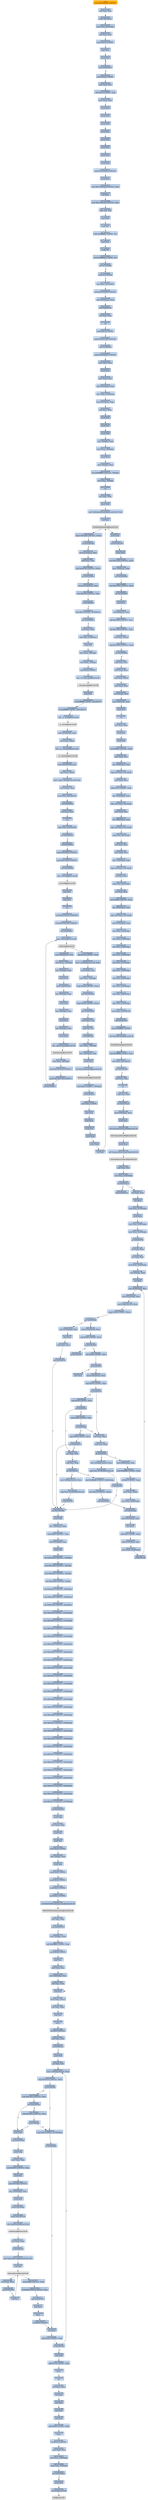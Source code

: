 digraph G {
node[shape=rectangle,style=filled,fillcolor=lightsteelblue,color=lightsteelblue]
bgcolor="transparent"
a0x01002e46pushl_0x1002e88UINT32[label="start\npushl $0x1002e88<UINT32>",color="lightgrey",fillcolor="orange"];
a0x01002e4bxorl_eax_eax[label="0x01002e4b\nxorl %eax, %eax"];
a0x01002e4dpushl_fs_eax_[label="0x01002e4d\npushl %fs:(%eax)"];
a0x01002e50movl_esp_fs_eax_[label="0x01002e50\nmovl %esp, %fs:(%eax)"];
a0x01002e53xorl_eax_eax[label="0x01002e53\nxorl %eax, %eax"];
a0x01002e55pushl_0x10UINT8[label="0x01002e55\npushl $0x10<UINT8>"];
a0x01002e57popl_ecx[label="0x01002e57\npopl %ecx"];
a0x01002e58pushl_eax[label="0x01002e58\npushl %eax"];
a0x01002e59loop_0x01002e58[label="0x01002e59\nloop 0x01002e58"];
a0x01002e5bpushl_0x44UINT8[label="0x01002e5b\npushl $0x44<UINT8>"];
a0x01002e5dmovl_esp_ecx[label="0x01002e5d\nmovl %esp, %ecx"];
a0x01002e5fsubl_0x10UINT8_esp[label="0x01002e5f\nsubl $0x10<UINT8>, %esp"];
a0x01002e62movl_esp_edx[label="0x01002e62\nmovl %esp, %edx"];
a0x01002e64pushl_edx[label="0x01002e64\npushl %edx"];
a0x01002e65pushl_ecx[label="0x01002e65\npushl %ecx"];
a0x01002e66pushl_eax[label="0x01002e66\npushl %eax"];
a0x01002e67pushl_eax[label="0x01002e67\npushl %eax"];
a0x01002e68pushl_eax[label="0x01002e68\npushl %eax"];
a0x01002e69pushl_eax[label="0x01002e69\npushl %eax"];
a0x01002e6apushl_eax[label="0x01002e6a\npushl %eax"];
a0x01002e6bpushl_eax[label="0x01002e6b\npushl %eax"];
a0x01002e6cpushl_0x1002e9aUINT32[label="0x01002e6c\npushl $0x1002e9a<UINT32>"];
a0x01002e71pushl_eax[label="0x01002e71\npushl %eax"];
a0x01002e72movl_0x77e61bb8UINT32_eax[label="0x01002e72\nmovl $0x77e61bb8<UINT32>, %eax"];
a0x01002e77call_eax[label="0x01002e77\ncall %eax"];
a0x77e61bb8movl_0x1c608c0fUINT32_edx[label="0x77e61bb8\nmovl $0x1c608c0f<UINT32>, %edx"];
a0x77e61bbdaddb_bh_dh[label="0x77e61bbd\naddb %bh, %dh"];
a0x77e61bbfpopl_eax[label="0x77e61bbf\npopl %eax"];
a0x77e61bc0popl_es[label="0x77e61bc0\npopl %es"];
a0x77e61bc1sbbb_0xffffff80UINT8_al[label="0x77e61bc1\nsbbb $0xffffff80<UINT8>, %al"];
a0x77e61bc3popl_edi[label="0x77e61bc3\npopl %edi"];
a0x77e61bc4negb_al[label="0x77e61bc4\nnegb %al"];
a0x77e61bc6movb_0xffffffeaUINT8_cl[label="0x77e61bc6\nmovb $0xffffffea<UINT8>, %cl"];
a0x77e61bc8jne_0x77e61b8e[label="0x77e61bc8\njne 0x77e61b8e"];
a0x77e61b8ejecxz_0x77e61bcb[label="0x77e61b8e\njecxz 0x77e61bcb"];
a0x77e61b90movl_eax_0x11ee05c7[label="0x77e61b90\nmovl %eax, 0x11ee05c7"];
a0x01002e88pushl_0x100245fUINT32[label="0x01002e88\npushl $0x100245f<UINT32>"];
a0x01002e8dmovl_0x10esp__eax[label="0x01002e8d\nmovl 0x10(%esp), %eax"];
a0x01002e91popl_0xb8eax_[label="0x01002e91\npopl 0xb8(%eax)"];
a0x01002e97xorl_eax_eax[label="0x01002e97\nxorl %eax, %eax"];
a0x01002e99ret[label="0x01002e99\nret"];
a0x0100245fpushl_0x70UINT8[label="0x0100245f\npushl $0x70<UINT8>"];
a0x01002461pushl_0x1001188UINT32[label="0x01002461\npushl $0x1001188<UINT32>"];
a0x01002466call_0x01002628[label="0x01002466\ncall 0x01002628"];
a0x01002628pushl_0x10026e0UINT32[label="0x01002628\npushl $0x10026e0<UINT32>"];
a0x0100262dmovl_fs_0_eax[label="0x0100262d\nmovl %fs:0, %eax"];
a0x01002633pushl_eax[label="0x01002633\npushl %eax"];
a0x01002634movl_esp_fs_0[label="0x01002634\nmovl %esp, %fs:0"];
a0x0100263bmovl_0x10esp__eax[label="0x0100263b\nmovl 0x10(%esp), %eax"];
a0x0100263fmovl_ebp_0x10esp_[label="0x0100263f\nmovl %ebp, 0x10(%esp)"];
a0x01002643leal_0x10esp__ebp[label="0x01002643\nleal 0x10(%esp), %ebp"];
a0x01002647subl_eax_esp[label="0x01002647\nsubl %eax, %esp"];
a0x01002649pushl_ebx[label="0x01002649\npushl %ebx"];
a0x0100264apushl_esi[label="0x0100264a\npushl %esi"];
a0x0100264bpushl_edi[label="0x0100264b\npushl %edi"];
a0x0100264cmovl__8ebp__eax[label="0x0100264c\nmovl -8(%ebp), %eax"];
a0x0100264fmovl_esp__24ebp_[label="0x0100264f\nmovl %esp, -24(%ebp)"];
a0x01002652pushl_eax[label="0x01002652\npushl %eax"];
a0x01002653movl__4ebp__eax[label="0x01002653\nmovl -4(%ebp), %eax"];
a0x01002656movl_0xffffffffUINT32__4ebp_[label="0x01002656\nmovl $0xffffffff<UINT32>, -4(%ebp)"];
a0x0100265dmovl_eax__8ebp_[label="0x0100265d\nmovl %eax, -8(%ebp)"];
a0x01002660ret[label="0x01002660\nret"];
a0x0100246bxorl_ebx_ebx[label="0x0100246b\nxorl %ebx, %ebx"];
a0x0100246dpushl_ebx[label="0x0100246d\npushl %ebx"];
a0x0100246emovl_GetModuleHandleA_kernel32_dll_edi[label="0x0100246e\nmovl GetModuleHandleA@kernel32.dll, %edi"];
a0x01002474call_edi[label="0x01002474\ncall %edi"];
GetModuleHandleA_kernel32_dll[label="GetModuleHandleA@kernel32.dll",color="lightgrey",fillcolor="lightgrey"];
a0x01002476cmpw_0x5a4dUINT16_eax_[label="0x01002476\ncmpw $0x5a4d<UINT16>, (%eax)"];
a0x0100247bjne_0x0100249c[label="0x0100247b\njne 0x0100249c"];
a0x0100247dmovl_0x3ceax__ecx[label="0x0100247d\nmovl 0x3c(%eax), %ecx"];
a0x01002480addl_eax_ecx[label="0x01002480\naddl %eax, %ecx"];
a0x01002482cmpl_0x4550UINT32_ecx_[label="0x01002482\ncmpl $0x4550<UINT32>, (%ecx)"];
a0x01002488jne_0x0100249c[label="0x01002488\njne 0x0100249c"];
a0x0100248amovzwl_0x18ecx__eax[label="0x0100248a\nmovzwl 0x18(%ecx), %eax"];
a0x0100248ecmpl_0x10bUINT32_eax[label="0x0100248e\ncmpl $0x10b<UINT32>, %eax"];
a0x01002493je_0x010024b4[label="0x01002493\nje 0x010024b4"];
a0x010024b4cmpl_0xeUINT8_0x74ecx_[label="0x010024b4\ncmpl $0xe<UINT8>, 0x74(%ecx)"];
a0x010024b8jbe_0x0100249c[label="0x010024b8\njbe 0x0100249c"];
a0x010024baxorl_eax_eax[label="0x010024ba\nxorl %eax, %eax"];
a0x010024bccmpl_ebx_0xe8ecx_[label="0x010024bc\ncmpl %ebx, 0xe8(%ecx)"];
a0x010024c2setne_al[label="0x010024c2\nsetne %al"];
a0x010024c5movl_eax__28ebp_[label="0x010024c5\nmovl %eax, -28(%ebp)"];
a0x010024c8movl_ebx__4ebp_[label="0x010024c8\nmovl %ebx, -4(%ebp)"];
a0x010024cbpushl_0x2UINT8[label="0x010024cb\npushl $0x2<UINT8>"];
a0x010024cdcall___set_app_type_msvcrt_dll[label="0x010024cd\ncall __set_app_type@msvcrt.dll"];
a__set_app_type_msvcrt_dll[label="__set_app_type@msvcrt.dll",color="lightgrey",fillcolor="lightgrey"];
a0x010024d3popl_ecx[label="0x010024d3\npopl %ecx"];
a0x010024d4orl_0xffffffffUINT8_0x01003170[label="0x010024d4\norl $0xffffffff<UINT8>, 0x01003170"];
a0x010024dborl_0xffffffffUINT8_0x01003174[label="0x010024db\norl $0xffffffff<UINT8>, 0x01003174"];
a0x010024e2call___p__fmode_msvcrt_dll[label="0x010024e2\ncall __p__fmode@msvcrt.dll"];
a__p__fmode_msvcrt_dll[label="__p__fmode@msvcrt.dll",color="lightgrey",fillcolor="lightgrey"];
a0x010024e8movl_0x0100316c_ecx[label="0x010024e8\nmovl 0x0100316c, %ecx"];
a0x010024eemovl_ecx_eax_[label="0x010024ee\nmovl %ecx, (%eax)"];
a0x010024f0call___p__commode_msvcrt_dll[label="0x010024f0\ncall __p__commode@msvcrt.dll"];
a__p__commode_msvcrt_dll[label="__p__commode@msvcrt.dll",color="lightgrey",fillcolor="lightgrey"];
a0x010024f6movl_0x01003168_ecx[label="0x010024f6\nmovl 0x01003168, %ecx"];
a0x010024fcmovl_ecx_eax_[label="0x010024fc\nmovl %ecx, (%eax)"];
a0x010024femovl__adjust_fdiv_msvcrt_dll_eax[label="0x010024fe\nmovl _adjust_fdiv@msvcrt.dll, %eax"];
a0x01002503movl_eax__eax[label="0x01002503\nmovl (%eax), %eax"];
a0x01002505movl_eax_0x01003178[label="0x01002505\nmovl %eax, 0x01003178"];
a0x0100250acall_0x010026dc[label="0x0100250a\ncall 0x010026dc"];
a0x010026dcxorl_eax_eax[label="0x010026dc\nxorl %eax, %eax"];
a0x010026deret[label="0x010026de\nret"];
a0x0100250fcmpl_ebx_0x01003150[label="0x0100250f\ncmpl %ebx, 0x01003150"];
a0x01002515jne_0x01002523[label="0x01002515\njne 0x01002523"];
a0x01002523call_0x010026ca[label="0x01002523\ncall 0x010026ca"];
a0x010026capushl_0x30000UINT32[label="0x010026ca\npushl $0x30000<UINT32>"];
a0x010026cfpushl_0x10000UINT32[label="0x010026cf\npushl $0x10000<UINT32>"];
a0x010026d4call_0x010026e6[label="0x010026d4\ncall 0x010026e6"];
a0x010026e6jmp__controlfp_msvcrt_dll[label="0x010026e6\njmp _controlfp@msvcrt.dll"];
a_controlfp_msvcrt_dll[label="_controlfp@msvcrt.dll",color="lightgrey",fillcolor="lightgrey"];
a0x010026d9popl_ecx[label="0x010026d9\npopl %ecx"];
a0x010026dapopl_ecx[label="0x010026da\npopl %ecx"];
a0x010026dbret[label="0x010026db\nret"];
a0x01002528pushl_0x100113cUINT32[label="0x01002528\npushl $0x100113c<UINT32>"];
a0x0100252dpushl_0x1001138UINT32[label="0x0100252d\npushl $0x1001138<UINT32>"];
a0x01002532call_0x010026c4[label="0x01002532\ncall 0x010026c4"];
a0x010026c4jmp__initterm_msvcrt_dll[label="0x010026c4\njmp _initterm@msvcrt.dll"];
a_initterm_msvcrt_dll[label="_initterm@msvcrt.dll",color="lightgrey",fillcolor="lightgrey"];
a0x01002537movl_0x01003164_eax[label="0x01002537\nmovl 0x01003164, %eax"];
a0x0100253cmovl_eax__32ebp_[label="0x0100253c\nmovl %eax, -32(%ebp)"];
a0x0100253fleal__32ebp__eax[label="0x0100253f\nleal -32(%ebp), %eax"];
a0x01002542pushl_eax[label="0x01002542\npushl %eax"];
a0x01002543pushl_0x01003160[label="0x01002543\npushl 0x01003160"];
a0x01002549leal__36ebp__eax[label="0x01002549\nleal -36(%ebp), %eax"];
a0x0100254cpushl_eax[label="0x0100254c\npushl %eax"];
a0x0100254dleal__40ebp__eax[label="0x0100254d\nleal -40(%ebp), %eax"];
a0x01002550pushl_eax[label="0x01002550\npushl %eax"];
a0x01002551leal__44ebp__eax[label="0x01002551\nleal -44(%ebp), %eax"];
a0x01002554pushl_eax[label="0x01002554\npushl %eax"];
a0x01002555call___getmainargs_msvcrt_dll[label="0x01002555\ncall __getmainargs@msvcrt.dll"];
a__getmainargs_msvcrt_dll[label="__getmainargs@msvcrt.dll",color="lightgrey",fillcolor="lightgrey"];
a0x0100255bmovl_eax__48ebp_[label="0x0100255b\nmovl %eax, -48(%ebp)"];
a0x0100255epushl_0x1001134UINT32[label="0x0100255e\npushl $0x1001134<UINT32>"];
a0x01002563pushl_0x1001130UINT32[label="0x01002563\npushl $0x1001130<UINT32>"];
a0x01002568call_0x010026c4[label="0x01002568\ncall 0x010026c4"];
a0x0100256daddl_0x24UINT8_esp[label="0x0100256d\naddl $0x24<UINT8>, %esp"];
a0x01002570movl__acmdln_msvcrt_dll_eax[label="0x01002570\nmovl _acmdln@msvcrt.dll, %eax"];
a0x01002575movl_eax__esi[label="0x01002575\nmovl (%eax), %esi"];
a0x01002577movl_esi__52ebp_[label="0x01002577\nmovl %esi, -52(%ebp)"];
a0x0100257acmpb_0x22UINT8_esi_[label="0x0100257a\ncmpb $0x22<UINT8>, (%esi)"];
a0x0100257djne_0x010025b9[label="0x0100257d\njne 0x010025b9"];
a0x010025b9cmpb_0x20UINT8_esi_[label="0x010025b9\ncmpb $0x20<UINT8>, (%esi)"];
a0x010025bcjbe_0x01002596[label="0x010025bc\njbe 0x01002596"];
a0x01002596movb_esi__al[label="0x01002596\nmovb (%esi), %al"];
a0x01002598cmpb_bl_al[label="0x01002598\ncmpb %bl, %al"];
a0x0100259aje_0x010025a0[label="0x0100259a\nje 0x010025a0"];
a0x010025a0movl_ebx__76ebp_[label="0x010025a0\nmovl %ebx, -76(%ebp)"];
a0x010025a3leal__120ebp__eax[label="0x010025a3\nleal -120(%ebp), %eax"];
a0x010025a6pushl_eax[label="0x010025a6\npushl %eax"];
a0x010025a7call_GetStartupInfoA_kernel32_dll[label="0x010025a7\ncall GetStartupInfoA@kernel32.dll"];
GetStartupInfoA_kernel32_dll[label="GetStartupInfoA@kernel32.dll",color="lightgrey",fillcolor="lightgrey"];
a0x010025adtestb_0x1UINT8__76ebp_[label="0x010025ad\ntestb $0x1<UINT8>, -76(%ebp)"];
a0x010025b1je_0x010025c4[label="0x010025b1\nje 0x010025c4"];
a0x010025c4pushl_0xaUINT8[label="0x010025c4\npushl $0xa<UINT8>"];
a0x010025c6popl_eax[label="0x010025c6\npopl %eax"];
a0x010025c7pushl_eax[label="0x010025c7\npushl %eax"];
a0x010025c8pushl_esi[label="0x010025c8\npushl %esi"];
a0x010025c9pushl_ebx[label="0x010025c9\npushl %ebx"];
a0x010025capushl_ebx[label="0x010025ca\npushl %ebx"];
a0x010025cbcall_edi[label="0x010025cb\ncall %edi"];
a0x010025cdpushl_eax[label="0x010025cd\npushl %eax"];
a0x010025cecall_0x01001c00[label="0x010025ce\ncall 0x01001c00"];
a0x01001c00pushl_ebp[label="0x01001c00\npushl %ebp"];
a0x01001c01movl_0x12d0UINT32_eax[label="0x01001c01\nmovl $0x12d0<UINT32>, %eax"];
a0x01001c06leal__104esp__ebp[label="0x01001c06\nleal -104(%esp), %ebp"];
a0x01001c0acall_0x01002680[label="0x01001c0a\ncall 0x01002680"];
a0x01002680cmpl_0x1000UINT32_eax[label="0x01002680\ncmpl $0x1000<UINT32>, %eax"];
a0x01002685jae_0x01002695[label="0x01002685\njae 0x01002695"];
a0x01002695pushl_ecx[label="0x01002695\npushl %ecx"];
a0x01002696leal_0x8esp__ecx[label="0x01002696\nleal 0x8(%esp), %ecx"];
a0x0100269asubl_0x1000UINT32_ecx[label="0x0100269a\nsubl $0x1000<UINT32>, %ecx"];
a0x010026a0subl_0x1000UINT32_eax[label="0x010026a0\nsubl $0x1000<UINT32>, %eax"];
a0x010026a5testl_eax_ecx_[label="0x010026a5\ntestl %eax, (%ecx)"];
a0x010026a7cmpl_0x1000UINT32_eax[label="0x010026a7\ncmpl $0x1000<UINT32>, %eax"];
a0x010026acjae_0x0100269a[label="0x010026ac\njae 0x0100269a"];
a0x010026aesubl_eax_ecx[label="0x010026ae\nsubl %eax, %ecx"];
a0x010026b0movl_esp_eax[label="0x010026b0\nmovl %esp, %eax"];
a0x010026b2testl_eax_ecx_[label="0x010026b2\ntestl %eax, (%ecx)"];
a0x010026b4movl_ecx_esp[label="0x010026b4\nmovl %ecx, %esp"];
a0x010026b6movl_eax__ecx[label="0x010026b6\nmovl (%eax), %ecx"];
a0x010026b8movl_0x4eax__eax[label="0x010026b8\nmovl 0x4(%eax), %eax"];
a0x010026bbpushl_eax[label="0x010026bb\npushl %eax"];
a0x010026bcret[label="0x010026bc\nret"];
a0x01001c0fxorl_eax_eax[label="0x01001c0f\nxorl %eax, %eax"];
a0x01001c11pushl_esi[label="0x01001c11\npushl %esi"];
a0x01001c12pushl_edi[label="0x01001c12\npushl %edi"];
a0x01001c13movl_0x82UINT32_edx[label="0x01001c13\nmovl $0x82<UINT32>, %edx"];
a0x01001c18movl_edx_ecx[label="0x01001c18\nmovl %edx, %ecx"];
a0x01001c1aleal__1624ebp__edi[label="0x01001c1a\nleal -1624(%ebp), %edi"];
a0x01001c20repz_stosl_eax_es_edi_[label="0x01001c20\nrepz stosl %eax, %es:(%edi)"];
a0x01001c22movl_edx_ecx[label="0x01001c22\nmovl %edx, %ecx"];
a0x01001c24addl_0x7eUINT8_edx[label="0x01001c24\naddl $0x7e<UINT8>, %edx"];
a0x01001c27leal__2144ebp__edi[label="0x01001c27\nleal -2144(%ebp), %edi"];
a0x01001c2drepz_stosl_eax_es_edi_[label="0x01001c2d\nrepz stosl %eax, %es:(%edi)"];
a0x01001c2fmovl_edx_ecx[label="0x01001c2f\nmovl %edx, %ecx"];
a0x01001c31leal__3684ebp__edi[label="0x01001c31\nleal -3684(%ebp), %edi"];
a0x01001c37repz_stosl_eax_es_edi_[label="0x01001c37\nrepz stosl %eax, %es:(%edi)"];
a0x01001c39stosw_ax_es_edi_[label="0x01001c39\nstosw %ax, %es:(%edi)"];
a0x01001c3bxorl_eax_eax[label="0x01001c3b\nxorl %eax, %eax"];
a0x01001c3dmovl_edx_ecx[label="0x01001c3d\nmovl %edx, %ecx"];
a0x01001c3fleal__1104ebp__edi[label="0x01001c3f\nleal -1104(%ebp), %edi"];
a0x01001c45repz_stosl_eax_es_edi_[label="0x01001c45\nrepz stosl %eax, %es:(%edi)"];
a0x01001c47xorl_esi_esi[label="0x01001c47\nxorl %esi, %esi"];
a0x01001c49stosw_ax_es_edi_[label="0x01001c49\nstosw %ax, %es:(%edi)"];
a0x01001c4bxorl_eax_eax[label="0x01001c4b\nxorl %eax, %eax"];
a0x01001c4dmovl_0x80UINT32_ecx[label="0x01001c4d\nmovl $0x80<UINT32>, %ecx"];
a0x01001c52leal__2656ebp__edi[label="0x01001c52\nleal -2656(%ebp), %edi"];
a0x01001c58repz_stosl_eax_es_edi_[label="0x01001c58\nrepz stosl %eax, %es:(%edi)"];
a0x01001c5amovl_0x70ebp__eax[label="0x01001c5a\nmovl 0x70(%ebp), %eax"];
a0x01001c5dmovl_esi_0x4cebp_[label="0x01001c5d\nmovl %esi, 0x4c(%ebp)"];
a0x01001c60movl_esi_0x38ebp_[label="0x01001c60\nmovl %esi, 0x38(%ebp)"];
a0x01001c63movl_esi_0x48ebp_[label="0x01001c63\nmovl %esi, 0x48(%ebp)"];
a0x01001c66movl_esi_0x34ebp_[label="0x01001c66\nmovl %esi, 0x34(%ebp)"];
a0x01001c69movl_esi_0x3cebp_[label="0x01001c69\nmovl %esi, 0x3c(%ebp)"];
a0x01001c6cmovl_esi_0x64ebp_[label="0x01001c6c\nmovl %esi, 0x64(%ebp)"];
a0x01001c6fmovl_esi_0x40ebp_[label="0x01001c6f\nmovl %esi, 0x40(%ebp)"];
a0x01001c72movl_esi_0x30ebp_[label="0x01001c72\nmovl %esi, 0x30(%ebp)"];
a0x01001c75movl_esi_0x60ebp_[label="0x01001c75\nmovl %esi, 0x60(%ebp)"];
a0x01001c78movl_esi_0x50ebp_[label="0x01001c78\nmovl %esi, 0x50(%ebp)"];
a0x01001c7bmovl_eax_0x01003158[label="0x01001c7b\nmovl %eax, 0x01003158"];
a0x01001c80call_0x0100146c[label="0x01001c80\ncall 0x0100146c"];
a0x0100146cpushl_0xfffffff5UINT8[label="0x0100146c\npushl $0xfffffff5<UINT8>"];
a0x0100146ecall_GetStdHandle_kernel32_dll[label="0x0100146e\ncall GetStdHandle@kernel32.dll"];
GetStdHandle_kernel32_dll[label="GetStdHandle@kernel32.dll",color="lightgrey",fillcolor="lightgrey"];
a0x01001474cmpl_0xffffffffUINT8_eax[label="0x01001474\ncmpl $0xffffffff<UINT8>, %eax"];
a0x01001477movl_eax_0x0100315c[label="0x01001477\nmovl %eax, 0x0100315c"];
a0x0100147cjne_0x0100149d[label="0x0100147c\njne 0x0100149d"];
a0x0100149dxorl_eax_eax[label="0x0100149d\nxorl %eax, %eax"];
a0x0100149fret[label="0x0100149f\nret"];
a0x01001c85cmpl_esi_eax[label="0x01001c85\ncmpl %esi, %eax"];
a0x01001c87jne_0x01001ca6[label="0x01001c87\njne 0x01001ca6"];
a0x01001c89leal_0x70ebp__eax[label="0x01001c89\nleal 0x70(%ebp), %eax"];
a0x01001c8cpushl_eax[label="0x01001c8c\npushl %eax"];
a0x01001c8dcall_GetCommandLineW_kernel32_dll[label="0x01001c8d\ncall GetCommandLineW@kernel32.dll"];
GetCommandLineW_kernel32_dll[label="GetCommandLineW@kernel32.dll",color="lightgrey",fillcolor="lightgrey"];
a0x01001c93pushl_eax[label="0x01001c93\npushl %eax"];
a0x01001c94call_CommandLineToArgvW_shell32_dll[label="0x01001c94\ncall CommandLineToArgvW@shell32.dll"];
CommandLineToArgvW_shell32_dll[label="CommandLineToArgvW@shell32.dll",color="lightgrey",fillcolor="lightgrey"];
a0x01001c9acmpl_esi_eax[label="0x01001c9a\ncmpl %esi, %eax"];
a0x01001c9cmovl_eax_0x54ebp_[label="0x01001c9c\nmovl %eax, 0x54(%ebp)"];
a0x01001c9fjne_0x01001cc1[label="0x01001c9f\njne 0x01001cc1"];
a0x01001ca1call_0x0100151a[label="0x01001ca1\ncall 0x0100151a"];
a0x01001cc1xorl_eax_eax[label="0x01001cc1\nxorl %eax, %eax"];
a0x01001cc3incl_eax[label="0x01001cc3\nincl %eax"];
a0x01001cc4cmpl_eax_0x70ebp_[label="0x01001cc4\ncmpl %eax, 0x70(%ebp)"];
a0x01001cc7pushl_ebx[label="0x01001cc7\npushl %ebx"];
a0x01001cc8movl_eax_0x58ebp_[label="0x01001cc8\nmovl %eax, 0x58(%ebp)"];
a0x01001ccbmovl_eax_0x5cebp_[label="0x01001ccb\nmovl %eax, 0x5c(%ebp)"];
a0x01001ccejle_0x01001f7b[label="0x01001cce\njle 0x01001f7b"];
a0x01001cd4xorl_edx_edx[label="0x01001cd4\nxorl %edx, %edx"];
a0x01001cd6xorl_edi_edi[label="0x01001cd6\nxorl %edi, %edi"];
a0x01001cd8movl_edx_0x44ebp_[label="0x01001cd8\nmovl %edx, 0x44(%ebp)"];
a0x01001cdbleal__8ebp__ebx[label="0x01001cdb\nleal -8(%ebp), %ebx"];
a0x01001cdeincl_edi[label="0x01001cde\nincl %edi"];
a0x01001cdfmovl_0x54ebp__eax[label="0x01001cdf\nmovl 0x54(%ebp), %eax"];
a0x01001ce2movl_0x5cebp__ecx[label="0x01001ce2\nmovl 0x5c(%ebp), %ecx"];
a0x01001ce5movl_eaxecx4__eax[label="0x01001ce5\nmovl (%eax,%ecx,4), %eax"];
a0x01001ce8cmpw_0x2fUINT8_eax_[label="0x01001ce8\ncmpw $0x2f<UINT8>, (%eax)"];
a0x01001cecjne_0x01001f8d[label="0x01001cec\njne 0x01001f8d"];
a0x01001cf2movzwl_0x2eax__ecx[label="0x01001cf2\nmovzwl 0x2(%eax), %ecx"];
a0x01001f8dmovl_0x70ebp__eax[label="0x01001f8d\nmovl 0x70(%ebp), %eax"];
a0x01001f90decl_eax[label="0x01001f90\ndecl %eax"];
a0x01001f91cmpl_eax_ecx[label="0x01001f91\ncmpl %eax, %ecx"];
a0x01001f93jne_0x01001f7b[label="0x01001f93\njne 0x01001f7b"];
a0x01001f7bcall_0x01001ad0[label="0x01001f7b\ncall 0x01001ad0"];
a0x01001ad0pushl_ebp[label="0x01001ad0\npushl %ebp"];
a0x01001ad1leal__120esp__ebp[label="0x01001ad1\nleal -120(%esp), %ebp"];
a0x01001ad5subl_0x84UINT32_esp[label="0x01001ad5\nsubl $0x84<UINT32>, %esp"];
a0x01001adbleal_0x74ebp__eax[label="0x01001adb\nleal 0x74(%ebp), %eax"];
a0x01001adepushl_eax[label="0x01001ade\npushl %eax"];
a0x01001adfmovl_0x1b58UINT32__12ebp_[label="0x01001adf\nmovl $0x1b58<UINT32>, -12(%ebp)"];
a0x01001ae6movl_0x1b59UINT32__8ebp_[label="0x01001ae6\nmovl $0x1b59<UINT32>, -8(%ebp)"];
a0x01001aedmovl_0x1b5aUINT32__4ebp_[label="0x01001aed\nmovl $0x1b5a<UINT32>, -4(%ebp)"];
a0x01001af4movl_0x1b5bUINT32_ebp_[label="0x01001af4\nmovl $0x1b5b<UINT32>, (%ebp)"];
a0x01001afbmovl_0x1b5cUINT32_0x4ebp_[label="0x01001afb\nmovl $0x1b5c<UINT32>, 0x4(%ebp)"];
a0x01001b02movl_0x1b5dUINT32_0x8ebp_[label="0x01001b02\nmovl $0x1b5d<UINT32>, 0x8(%ebp)"];
a0x01001b09movl_0x1b5eUINT32_0xcebp_[label="0x01001b09\nmovl $0x1b5e<UINT32>, 0xc(%ebp)"];
a0x01001b10movl_0x1b5fUINT32_0x10ebp_[label="0x01001b10\nmovl $0x1b5f<UINT32>, 0x10(%ebp)"];
a0x01001b17movl_0x1b60UINT32_0x14ebp_[label="0x01001b17\nmovl $0x1b60<UINT32>, 0x14(%ebp)"];
a0x01001b1emovl_0x1b61UINT32_0x18ebp_[label="0x01001b1e\nmovl $0x1b61<UINT32>, 0x18(%ebp)"];
a0x01001b25movl_0x1b62UINT32_0x1cebp_[label="0x01001b25\nmovl $0x1b62<UINT32>, 0x1c(%ebp)"];
a0x01001b2cmovl_0x1b63UINT32_0x20ebp_[label="0x01001b2c\nmovl $0x1b63<UINT32>, 0x20(%ebp)"];
a0x01001b33movl_0x1b64UINT32_0x24ebp_[label="0x01001b33\nmovl $0x1b64<UINT32>, 0x24(%ebp)"];
a0x01001b3amovl_0x1b65UINT32_0x28ebp_[label="0x01001b3a\nmovl $0x1b65<UINT32>, 0x28(%ebp)"];
a0x01001b41movl_0x1b66UINT32_0x2cebp_[label="0x01001b41\nmovl $0x1b66<UINT32>, 0x2c(%ebp)"];
a0x01001b48movl_0x1b67UINT32_0x30ebp_[label="0x01001b48\nmovl $0x1b67<UINT32>, 0x30(%ebp)"];
a0x01001b4fmovl_0x1b68UINT32_0x34ebp_[label="0x01001b4f\nmovl $0x1b68<UINT32>, 0x34(%ebp)"];
a0x01001b56movl_0x1b69UINT32_0x38ebp_[label="0x01001b56\nmovl $0x1b69<UINT32>, 0x38(%ebp)"];
a0x01001b5dmovl_0x1b6aUINT32_0x3cebp_[label="0x01001b5d\nmovl $0x1b6a<UINT32>, 0x3c(%ebp)"];
a0x01001b64movl_0x1b78UINT32_0x40ebp_[label="0x01001b64\nmovl $0x1b78<UINT32>, 0x40(%ebp)"];
a0x01001b6bmovl_0x1b6bUINT32_0x44ebp_[label="0x01001b6b\nmovl $0x1b6b<UINT32>, 0x44(%ebp)"];
a0x01001b72movl_0x1b6cUINT32_0x48ebp_[label="0x01001b72\nmovl $0x1b6c<UINT32>, 0x48(%ebp)"];
a0x01001b79movl_0x1b6dUINT32_0x4cebp_[label="0x01001b79\nmovl $0x1b6d<UINT32>, 0x4c(%ebp)"];
a0x01001b80movl_0x1b6eUINT32_0x50ebp_[label="0x01001b80\nmovl $0x1b6e<UINT32>, 0x50(%ebp)"];
a0x01001b87movl_0x1b70UINT32_0x54ebp_[label="0x01001b87\nmovl $0x1b70<UINT32>, 0x54(%ebp)"];
a0x01001b8emovl_0x1b71UINT32_0x58ebp_[label="0x01001b8e\nmovl $0x1b71<UINT32>, 0x58(%ebp)"];
a0x01001b95movl_0x1b72UINT32_0x5cebp_[label="0x01001b95\nmovl $0x1b72<UINT32>, 0x5c(%ebp)"];
a0x01001b9cmovl_0x1b73UINT32_0x60ebp_[label="0x01001b9c\nmovl $0x1b73<UINT32>, 0x60(%ebp)"];
a0x01001ba3movl_0x1b74UINT32_0x64ebp_[label="0x01001ba3\nmovl $0x1b74<UINT32>, 0x64(%ebp)"];
a0x01001baamovl_0x1b75UINT32_0x68ebp_[label="0x01001baa\nmovl $0x1b75<UINT32>, 0x68(%ebp)"];
a0x01001bb1movl_0x1b76UINT32_0x6cebp_[label="0x01001bb1\nmovl $0x1b76<UINT32>, 0x6c(%ebp)"];
a0x01001bb8movl_0x1b77UINT32_0x70ebp_[label="0x01001bb8\nmovl $0x1b77<UINT32>, 0x70(%ebp)"];
a0x01001bbfcall_0x01001947[label="0x01001bbf\ncall 0x01001947"];
a0x01001947pushl_ebp[label="0x01001947\npushl %ebp"];
a0x01001948movl_esp_ebp[label="0x01001948\nmovl %esp, %ebp"];
a0x0100194apushl_ecx[label="0x0100194a\npushl %ecx"];
a0x0100194bpushl_esi[label="0x0100194b\npushl %esi"];
a0x0100194cpushl_0x0UINT8[label="0x0100194c\npushl $0x0<UINT8>"];
a0x0100194eleal__4ebp__eax[label="0x0100194e\nleal -4(%ebp), %eax"];
a0x01001951pushl_eax[label="0x01001951\npushl %eax"];
a0x01001952pushl_0x0UINT8[label="0x01001952\npushl $0x0<UINT8>"];
a0x01001954pushl_0x0UINT8[label="0x01001954\npushl $0x0<UINT8>"];
a0x01001956pushl_0x1UINT8[label="0x01001956\npushl $0x1<UINT8>"];
a0x01001958pushl_0x1UINT8[label="0x01001958\npushl $0x1<UINT8>"];
a0x0100195acall_SaferGetPolicyInformation_advapi32_dll[label="0x0100195a\ncall SaferGetPolicyInformation@advapi32.dll"];
SaferGetPolicyInformation_advapi32_dll[label="SaferGetPolicyInformation@advapi32.dll",color="lightgrey",fillcolor="lightgrey"];
a0x01001960testl_eax_eax[label="0x01001960\ntestl %eax, %eax"];
a0x01001962jne_0x01001975[label="0x01001962\njne 0x01001975"];
a0x01001975movl__4ebp__eax[label="0x01001975\nmovl -4(%ebp), %eax"];
a0x01001978andl_0xfffffffcUINT8_eax[label="0x01001978\nandl $0xfffffffc<UINT8>, %eax"];
a0x0100197bpushl_0x8UINT8[label="0x0100197b\npushl $0x8<UINT8>"];
a0x0100197dpopl_ecx[label="0x0100197d\npopl %ecx"];
a0x0100197ecmpl_eax_ecx[label="0x0100197e\ncmpl %eax, %ecx"];
a0x01001980movl_0x8ebp__ecx[label="0x01001980\nmovl 0x8(%ebp), %ecx"];
a0x01001983sbbl_eax_eax[label="0x01001983\nsbbl %eax, %eax"];
a0x01001985negl_eax[label="0x01001985\nnegl %eax"];
a0x01001987movl_eax_ecx_[label="0x01001987\nmovl %eax, (%ecx)"];
a0x01001989xorl_eax_eax[label="0x01001989\nxorl %eax, %eax"];
a0x0100198bpopl_esi[label="0x0100198b\npopl %esi"];
a0x0100198cleave_[label="0x0100198c\nleave "];
a0x0100198dret_0x4UINT16[label="0x0100198d\nret $0x4<UINT16>"];
a0x01001bc4testl_eax_eax[label="0x01001bc4\ntestl %eax, %eax"];
a0x01001bc6je_0x01001bcc[label="0x01001bc6\nje 0x01001bcc"];
a0x01001bccpushl_edi[label="0x01001bcc\npushl %edi"];
a0x01001bcdxorl_edi_edi[label="0x01001bcd\nxorl %edi, %edi"];
a0x01001bcfmovl__12ebpedi4__eax[label="0x01001bcf\nmovl -12(%ebp,%edi,4), %eax"];
a0x01001bd3cmpl_0x1b5dUINT32_eax[label="0x01001bd3\ncmpl $0x1b5d<UINT32>, %eax"];
a0x01001bd8je_0x01001be8[label="0x01001bd8\nje 0x01001be8"];
a0x01001bdacmpl_0x1b6aUINT32_eax[label="0x01001bda\ncmpl $0x1b6a<UINT32>, %eax"];
a0x01001bdfjbe_0x01001bee[label="0x01001bdf\njbe 0x01001bee"];
a0x01001beepushl_eax[label="0x01001bee\npushl %eax"];
a0x01001befcall_0x010014a0[label="0x01001bef\ncall 0x010014a0"];
a0x010014a0pushl_ebp[label="0x010014a0\npushl %ebp"];
a0x010014a1movl_esp_ebp[label="0x010014a1\nmovl %esp, %ebp"];
a0x010014a3subl_0x400UINT32_esp[label="0x010014a3\nsubl $0x400<UINT32>, %esp"];
a0x010014a9pushl_esi[label="0x010014a9\npushl %esi"];
a0x010014aapushl_0x200UINT32[label="0x010014aa\npushl $0x200<UINT32>"];
a0x010014afleal__1024ebp__eax[label="0x010014af\nleal -1024(%ebp), %eax"];
a0x010014b5pushl_eax[label="0x010014b5\npushl %eax"];
a0x010014b6pushl_0x8ebp_[label="0x010014b6\npushl 0x8(%ebp)"];
a0x010014b9pushl_0x01003158[label="0x010014b9\npushl 0x01003158"];
a0x010014bfcall_LoadStringW_user32_dll[label="0x010014bf\ncall LoadStringW@user32.dll"];
LoadStringW_user32_dll[label="LoadStringW@user32.dll",color="lightgrey",fillcolor="lightgrey"];
a0x010014c5testl_eax_eax[label="0x010014c5\ntestl %eax, %eax"];
a0x010014c7je_0x010014f5[label="0x010014c7\nje 0x010014f5"];
a0x010014f5movl_GetLastError_kernel32_dll_esi[label="0x010014f5\nmovl GetLastError@kernel32.dll, %esi"];
a0x010014fbcall_esi[label="0x010014fb\ncall %esi"];
GetLastError_kernel32_dll[label="GetLastError@kernel32.dll",color="lightgrey",fillcolor="lightgrey"];
a0x010014fdtestl_eax_eax[label="0x010014fd\ntestl %eax, %eax"];
a0x010014ffjg_0x01001505[label="0x010014ff\njg 0x01001505"];
a0x01001505call_esi[label="0x01001505\ncall %esi"];
a0x01001507andl_0xffffUINT32_eax[label="0x01001507\nandl $0xffff<UINT32>, %eax"];
a0x0100150corl_0x80070000UINT32_eax[label="0x0100150c\norl $0x80070000<UINT32>, %eax"];
a0x01001511jmp_0x01001515[label="0x01001511\njmp 0x01001515"];
a0x01001515popl_esi[label="0x01001515\npopl %esi"];
a0x01001516leave_[label="0x01001516\nleave "];
a0x01001517ret_0x4UINT16[label="0x01001517\nret $0x4<UINT16>"];
a0x01001bf4incl_edi[label="0x01001bf4\nincl %edi"];
a0x01001bf5cmpl_0x20UINT8_edi[label="0x01001bf5\ncmpl $0x20<UINT8>, %edi"];
a0x01001bf8jb_0x01001bcf[label="0x01001bf8\njb 0x01001bcf"];
a0x01001be8cmpl_0x0UINT8_0x74ebp_[label="0x01001be8\ncmpl $0x0<UINT8>, 0x74(%ebp)"];
a0x01001becje_0x01001bf4[label="0x01001bec\nje 0x01001bf4"];
a0x01001be1cmpl_0x1b6eUINT32_eax[label="0x01001be1\ncmpl $0x1b6e<UINT32>, %eax"];
a0x01001be6ja_0x01001bee[label="0x01001be6\nja 0x01001bee"];
a0x01001bfapopl_edi[label="0x01001bfa\npopl %edi"];
a0x01001bfbaddl_0x78UINT8_ebp[label="0x01001bfb\naddl $0x78<UINT8>, %ebp"];
a0x01001bfeleave_[label="0x01001bfe\nleave "];
a0x01001bffret[label="0x01001bff\nret"];
a0x01001f80xorl_eax_eax[label="0x01001f80\nxorl %eax, %eax"];
a0x01001f82incl_eax[label="0x01001f82\nincl %eax"];
a0x01001f83popl_ebx[label="0x01001f83\npopl %ebx"];
a0x01001f84popl_edi[label="0x01001f84\npopl %edi"];
a0x01001f85popl_esi[label="0x01001f85\npopl %esi"];
a0x01001f86addl_0x68UINT8_ebp[label="0x01001f86\naddl $0x68<UINT8>, %ebp"];
a0x01001f89leave_[label="0x01001f89\nleave "];
a0x01001f8aret_0x10UINT16[label="0x01001f8a\nret $0x10<UINT16>"];
a0x010025d3movl_eax_esi[label="0x010025d3\nmovl %eax, %esi"];
a0x010025d5movl_esi__124ebp_[label="0x010025d5\nmovl %esi, -124(%ebp)"];
a0x010025d8cmpl_ebx__28ebp_[label="0x010025d8\ncmpl %ebx, -28(%ebp)"];
a0x010025dbjne_0x010025e4[label="0x010025db\njne 0x010025e4"];
a0x010025ddpushl_esi[label="0x010025dd\npushl %esi"];
a0x010025decall_exit_msvcrt_dll[label="0x010025de\ncall exit@msvcrt.dll"];
exit_msvcrt_dll[label="exit@msvcrt.dll",color="lightgrey",fillcolor="lightgrey"];
a0x01001cf6cmpl_0x65UINT8_ecx[label="0x01001cf6\ncmpl $0x65<UINT8>, %ecx"];
a0x01001cf9jg_0x01001d2d[label="0x01001cf9\njg 0x01001d2d"];
a0x01001cfbje_0x01001d07[label="0x01001cfb\nje 0x01001d07"];
a0x01001d2dsubl_0x6eUINT8_ecx[label="0x01001d2d\nsubl $0x6e<UINT8>, %ecx"];
a0x01001d30je_0x01001f03[label="0x01001d30\nje 0x01001f03"];
a0x01001d36decl_ecx[label="0x01001d36\ndecl %ecx"];
a0x01001f03movzwl_0x4eax__eax[label="0x01001f03\nmovzwl 0x4(%eax), %eax"];
a0x01001f07cmpl_0x45UINT8_eax[label="0x01001f07\ncmpl $0x45<UINT8>, %eax"];
a0x01001f0aje_0x01001f3f[label="0x01001f0a\nje 0x01001f3f"];
a0x01001f0ccmpl_0x4fUINT8_eax[label="0x01001f0c\ncmpl $0x4f<UINT8>, %eax"];
a0x01001f3fxorl_eax_eax[label="0x01001f3f\nxorl %eax, %eax"];
a0x01001f41cmpl_esi_edx[label="0x01001f41\ncmpl %esi, %edx"];
a0x01001f43jle_0x01001f57[label="0x01001f43\njle 0x01001f57"];
a0x01001f57movl_0x58ebp__eax[label="0x01001f57\nmovl 0x58(%ebp), %eax"];
a0x01001f5aandl_0xfffffffeUINT8_eax[label="0x01001f5a\nandl $0xfffffffe<UINT8>, %eax"];
a0x01001f5dorl_0x2UINT8_eax[label="0x01001f5d\norl $0x2<UINT8>, %eax"];
a0x01001f60movl_edi_ebx_[label="0x01001f60\nmovl %edi, (%ebx)"];
a0x01001f62movl_eax_0x58ebp_[label="0x01001f62\nmovl %eax, 0x58(%ebp)"];
a0x01001f65incl_0x5cebp_[label="0x01001f65\nincl 0x5c(%ebp)"];
a0x01001f68movl_0x5cebp__eax[label="0x01001f68\nmovl 0x5c(%ebp), %eax"];
a0x01001f6bincl_edx[label="0x01001f6b\nincl %edx"];
a0x01001f6caddl_0x4UINT8_ebx[label="0x01001f6c\naddl $0x4<UINT8>, %ebx"];
a0x01001f6fcmpl_0x70ebp__eax[label="0x01001f6f\ncmpl 0x70(%ebp), %eax"];
a0x01001f72movl_edx_0x44ebp_[label="0x01001f72\nmovl %edx, 0x44(%ebp)"];
a0x01001f75jl_0x01001cdf[label="0x01001f75\njl 0x01001cdf"];
a0x01001f45movl__8ebpeax4__ecx[label="0x01001f45\nmovl -8(%ebp,%eax,4), %ecx"];
a0x01001f49cmpl_esi_0x1003024ecx4_[label="0x01001f49\ncmpl %esi, 0x1003024(,%ecx,4)"];
a0x01001f50je_0x01001f7b[label="0x01001f50\nje 0x01001f7b"];
a0x01001f0fje_0x01001f1b[label="0x01001f0f\nje 0x01001f1b"];
a0x01001f11cmpl_0x65UINT8_eax[label="0x01001f11\ncmpl $0x65<UINT8>, %eax"];
a0x01001f1bxorl_eax_eax[label="0x01001f1b\nxorl %eax, %eax"];
a0x01001f1dcmpl_esi_edx[label="0x01001f1d\ncmpl %esi, %edx"];
a0x01001f1fjle_0x01001f33[label="0x01001f1f\njle 0x01001f33"];
a0x01001f33andl_0xfffffffeUINT8_0x58ebp_[label="0x01001f33\nandl $0xfffffffe<UINT8>, 0x58(%ebp)"];
a0x01001f37movl_0x2UINT32_ebx_[label="0x01001f37\nmovl $0x2<UINT32>, (%ebx)"];
a0x01001f3djmp_0x01001f65[label="0x01001f3d\njmp 0x01001f65"];
a0x01001f21movl__8ebpeax4__ecx[label="0x01001f21\nmovl -8(%ebp,%eax,4), %ecx"];
a0x01001f25cmpl_esi_0x1003048ecx4_[label="0x01001f25\ncmpl %esi, 0x1003048(,%ecx,4)"];
a0x01001f2cje_0x01001f7b[label="0x01001f2c\nje 0x01001f7b"];
a0x01001f14je_0x01001f3f[label="0x01001f14\nje 0x01001f3f"];
a0x01001f16cmpl_0x6fUINT8_eax[label="0x01001f16\ncmpl $0x6f<UINT8>, %eax"];
a0x01001f19jne_0x01001f7b[label="0x01001f19\njne 0x01001f7b"];
a0x01002e46pushl_0x1002e88UINT32 -> a0x01002e4bxorl_eax_eax [color="#000000"];
a0x01002e4bxorl_eax_eax -> a0x01002e4dpushl_fs_eax_ [color="#000000"];
a0x01002e4dpushl_fs_eax_ -> a0x01002e50movl_esp_fs_eax_ [color="#000000"];
a0x01002e50movl_esp_fs_eax_ -> a0x01002e53xorl_eax_eax [color="#000000"];
a0x01002e53xorl_eax_eax -> a0x01002e55pushl_0x10UINT8 [color="#000000"];
a0x01002e55pushl_0x10UINT8 -> a0x01002e57popl_ecx [color="#000000"];
a0x01002e57popl_ecx -> a0x01002e58pushl_eax [color="#000000"];
a0x01002e58pushl_eax -> a0x01002e59loop_0x01002e58 [color="#000000"];
a0x01002e59loop_0x01002e58 -> a0x01002e58pushl_eax [color="#000000",label="T"];
a0x01002e59loop_0x01002e58 -> a0x01002e5bpushl_0x44UINT8 [color="#000000",label="F"];
a0x01002e5bpushl_0x44UINT8 -> a0x01002e5dmovl_esp_ecx [color="#000000"];
a0x01002e5dmovl_esp_ecx -> a0x01002e5fsubl_0x10UINT8_esp [color="#000000"];
a0x01002e5fsubl_0x10UINT8_esp -> a0x01002e62movl_esp_edx [color="#000000"];
a0x01002e62movl_esp_edx -> a0x01002e64pushl_edx [color="#000000"];
a0x01002e64pushl_edx -> a0x01002e65pushl_ecx [color="#000000"];
a0x01002e65pushl_ecx -> a0x01002e66pushl_eax [color="#000000"];
a0x01002e66pushl_eax -> a0x01002e67pushl_eax [color="#000000"];
a0x01002e67pushl_eax -> a0x01002e68pushl_eax [color="#000000"];
a0x01002e68pushl_eax -> a0x01002e69pushl_eax [color="#000000"];
a0x01002e69pushl_eax -> a0x01002e6apushl_eax [color="#000000"];
a0x01002e6apushl_eax -> a0x01002e6bpushl_eax [color="#000000"];
a0x01002e6bpushl_eax -> a0x01002e6cpushl_0x1002e9aUINT32 [color="#000000"];
a0x01002e6cpushl_0x1002e9aUINT32 -> a0x01002e71pushl_eax [color="#000000"];
a0x01002e71pushl_eax -> a0x01002e72movl_0x77e61bb8UINT32_eax [color="#000000"];
a0x01002e72movl_0x77e61bb8UINT32_eax -> a0x01002e77call_eax [color="#000000"];
a0x01002e77call_eax -> a0x77e61bb8movl_0x1c608c0fUINT32_edx [color="#000000"];
a0x77e61bb8movl_0x1c608c0fUINT32_edx -> a0x77e61bbdaddb_bh_dh [color="#000000"];
a0x77e61bbdaddb_bh_dh -> a0x77e61bbfpopl_eax [color="#000000"];
a0x77e61bbfpopl_eax -> a0x77e61bc0popl_es [color="#000000"];
a0x77e61bc0popl_es -> a0x77e61bc1sbbb_0xffffff80UINT8_al [color="#000000"];
a0x77e61bc1sbbb_0xffffff80UINT8_al -> a0x77e61bc3popl_edi [color="#000000"];
a0x77e61bc3popl_edi -> a0x77e61bc4negb_al [color="#000000"];
a0x77e61bc4negb_al -> a0x77e61bc6movb_0xffffffeaUINT8_cl [color="#000000"];
a0x77e61bc6movb_0xffffffeaUINT8_cl -> a0x77e61bc8jne_0x77e61b8e [color="#000000"];
a0x77e61bc8jne_0x77e61b8e -> a0x77e61b8ejecxz_0x77e61bcb [color="#000000",label="T"];
a0x77e61b8ejecxz_0x77e61bcb -> a0x77e61b90movl_eax_0x11ee05c7 [color="#000000",label="F"];
a0x77e61b90movl_eax_0x11ee05c7 -> a0x01002e88pushl_0x100245fUINT32 [color="#000000"];
a0x01002e88pushl_0x100245fUINT32 -> a0x01002e8dmovl_0x10esp__eax [color="#000000"];
a0x01002e8dmovl_0x10esp__eax -> a0x01002e91popl_0xb8eax_ [color="#000000"];
a0x01002e91popl_0xb8eax_ -> a0x01002e97xorl_eax_eax [color="#000000"];
a0x01002e97xorl_eax_eax -> a0x01002e99ret [color="#000000"];
a0x01002e99ret -> a0x0100245fpushl_0x70UINT8 [color="#000000"];
a0x0100245fpushl_0x70UINT8 -> a0x01002461pushl_0x1001188UINT32 [color="#000000"];
a0x01002461pushl_0x1001188UINT32 -> a0x01002466call_0x01002628 [color="#000000"];
a0x01002466call_0x01002628 -> a0x01002628pushl_0x10026e0UINT32 [color="#000000"];
a0x01002628pushl_0x10026e0UINT32 -> a0x0100262dmovl_fs_0_eax [color="#000000"];
a0x0100262dmovl_fs_0_eax -> a0x01002633pushl_eax [color="#000000"];
a0x01002633pushl_eax -> a0x01002634movl_esp_fs_0 [color="#000000"];
a0x01002634movl_esp_fs_0 -> a0x0100263bmovl_0x10esp__eax [color="#000000"];
a0x0100263bmovl_0x10esp__eax -> a0x0100263fmovl_ebp_0x10esp_ [color="#000000"];
a0x0100263fmovl_ebp_0x10esp_ -> a0x01002643leal_0x10esp__ebp [color="#000000"];
a0x01002643leal_0x10esp__ebp -> a0x01002647subl_eax_esp [color="#000000"];
a0x01002647subl_eax_esp -> a0x01002649pushl_ebx [color="#000000"];
a0x01002649pushl_ebx -> a0x0100264apushl_esi [color="#000000"];
a0x0100264apushl_esi -> a0x0100264bpushl_edi [color="#000000"];
a0x0100264bpushl_edi -> a0x0100264cmovl__8ebp__eax [color="#000000"];
a0x0100264cmovl__8ebp__eax -> a0x0100264fmovl_esp__24ebp_ [color="#000000"];
a0x0100264fmovl_esp__24ebp_ -> a0x01002652pushl_eax [color="#000000"];
a0x01002652pushl_eax -> a0x01002653movl__4ebp__eax [color="#000000"];
a0x01002653movl__4ebp__eax -> a0x01002656movl_0xffffffffUINT32__4ebp_ [color="#000000"];
a0x01002656movl_0xffffffffUINT32__4ebp_ -> a0x0100265dmovl_eax__8ebp_ [color="#000000"];
a0x0100265dmovl_eax__8ebp_ -> a0x01002660ret [color="#000000"];
a0x01002660ret -> a0x0100246bxorl_ebx_ebx [color="#000000"];
a0x0100246bxorl_ebx_ebx -> a0x0100246dpushl_ebx [color="#000000"];
a0x0100246dpushl_ebx -> a0x0100246emovl_GetModuleHandleA_kernel32_dll_edi [color="#000000"];
a0x0100246emovl_GetModuleHandleA_kernel32_dll_edi -> a0x01002474call_edi [color="#000000"];
a0x01002474call_edi -> GetModuleHandleA_kernel32_dll [color="#000000"];
GetModuleHandleA_kernel32_dll -> a0x01002476cmpw_0x5a4dUINT16_eax_ [color="#000000"];
a0x01002476cmpw_0x5a4dUINT16_eax_ -> a0x0100247bjne_0x0100249c [color="#000000"];
a0x0100247bjne_0x0100249c -> a0x0100247dmovl_0x3ceax__ecx [color="#000000",label="F"];
a0x0100247dmovl_0x3ceax__ecx -> a0x01002480addl_eax_ecx [color="#000000"];
a0x01002480addl_eax_ecx -> a0x01002482cmpl_0x4550UINT32_ecx_ [color="#000000"];
a0x01002482cmpl_0x4550UINT32_ecx_ -> a0x01002488jne_0x0100249c [color="#000000"];
a0x01002488jne_0x0100249c -> a0x0100248amovzwl_0x18ecx__eax [color="#000000",label="F"];
a0x0100248amovzwl_0x18ecx__eax -> a0x0100248ecmpl_0x10bUINT32_eax [color="#000000"];
a0x0100248ecmpl_0x10bUINT32_eax -> a0x01002493je_0x010024b4 [color="#000000"];
a0x01002493je_0x010024b4 -> a0x010024b4cmpl_0xeUINT8_0x74ecx_ [color="#000000",label="T"];
a0x010024b4cmpl_0xeUINT8_0x74ecx_ -> a0x010024b8jbe_0x0100249c [color="#000000"];
a0x010024b8jbe_0x0100249c -> a0x010024baxorl_eax_eax [color="#000000",label="F"];
a0x010024baxorl_eax_eax -> a0x010024bccmpl_ebx_0xe8ecx_ [color="#000000"];
a0x010024bccmpl_ebx_0xe8ecx_ -> a0x010024c2setne_al [color="#000000"];
a0x010024c2setne_al -> a0x010024c5movl_eax__28ebp_ [color="#000000"];
a0x010024c5movl_eax__28ebp_ -> a0x010024c8movl_ebx__4ebp_ [color="#000000"];
a0x010024c8movl_ebx__4ebp_ -> a0x010024cbpushl_0x2UINT8 [color="#000000"];
a0x010024cbpushl_0x2UINT8 -> a0x010024cdcall___set_app_type_msvcrt_dll [color="#000000"];
a0x010024cdcall___set_app_type_msvcrt_dll -> a__set_app_type_msvcrt_dll [color="#000000"];
a__set_app_type_msvcrt_dll -> a0x010024d3popl_ecx [color="#000000"];
a0x010024d3popl_ecx -> a0x010024d4orl_0xffffffffUINT8_0x01003170 [color="#000000"];
a0x010024d4orl_0xffffffffUINT8_0x01003170 -> a0x010024dborl_0xffffffffUINT8_0x01003174 [color="#000000"];
a0x010024dborl_0xffffffffUINT8_0x01003174 -> a0x010024e2call___p__fmode_msvcrt_dll [color="#000000"];
a0x010024e2call___p__fmode_msvcrt_dll -> a__p__fmode_msvcrt_dll [color="#000000"];
a__p__fmode_msvcrt_dll -> a0x010024e8movl_0x0100316c_ecx [color="#000000"];
a0x010024e8movl_0x0100316c_ecx -> a0x010024eemovl_ecx_eax_ [color="#000000"];
a0x010024eemovl_ecx_eax_ -> a0x010024f0call___p__commode_msvcrt_dll [color="#000000"];
a0x010024f0call___p__commode_msvcrt_dll -> a__p__commode_msvcrt_dll [color="#000000"];
a__p__commode_msvcrt_dll -> a0x010024f6movl_0x01003168_ecx [color="#000000"];
a0x010024f6movl_0x01003168_ecx -> a0x010024fcmovl_ecx_eax_ [color="#000000"];
a0x010024fcmovl_ecx_eax_ -> a0x010024femovl__adjust_fdiv_msvcrt_dll_eax [color="#000000"];
a0x010024femovl__adjust_fdiv_msvcrt_dll_eax -> a0x01002503movl_eax__eax [color="#000000"];
a0x01002503movl_eax__eax -> a0x01002505movl_eax_0x01003178 [color="#000000"];
a0x01002505movl_eax_0x01003178 -> a0x0100250acall_0x010026dc [color="#000000"];
a0x0100250acall_0x010026dc -> a0x010026dcxorl_eax_eax [color="#000000"];
a0x010026dcxorl_eax_eax -> a0x010026deret [color="#000000"];
a0x010026deret -> a0x0100250fcmpl_ebx_0x01003150 [color="#000000"];
a0x0100250fcmpl_ebx_0x01003150 -> a0x01002515jne_0x01002523 [color="#000000"];
a0x01002515jne_0x01002523 -> a0x01002523call_0x010026ca [color="#000000",label="T"];
a0x01002523call_0x010026ca -> a0x010026capushl_0x30000UINT32 [color="#000000"];
a0x010026capushl_0x30000UINT32 -> a0x010026cfpushl_0x10000UINT32 [color="#000000"];
a0x010026cfpushl_0x10000UINT32 -> a0x010026d4call_0x010026e6 [color="#000000"];
a0x010026d4call_0x010026e6 -> a0x010026e6jmp__controlfp_msvcrt_dll [color="#000000"];
a0x010026e6jmp__controlfp_msvcrt_dll -> a_controlfp_msvcrt_dll [color="#000000"];
a_controlfp_msvcrt_dll -> a0x010026d9popl_ecx [color="#000000"];
a0x010026d9popl_ecx -> a0x010026dapopl_ecx [color="#000000"];
a0x010026dapopl_ecx -> a0x010026dbret [color="#000000"];
a0x010026dbret -> a0x01002528pushl_0x100113cUINT32 [color="#000000"];
a0x01002528pushl_0x100113cUINT32 -> a0x0100252dpushl_0x1001138UINT32 [color="#000000"];
a0x0100252dpushl_0x1001138UINT32 -> a0x01002532call_0x010026c4 [color="#000000"];
a0x01002532call_0x010026c4 -> a0x010026c4jmp__initterm_msvcrt_dll [color="#000000"];
a0x010026c4jmp__initterm_msvcrt_dll -> a_initterm_msvcrt_dll [color="#000000"];
a_initterm_msvcrt_dll -> a0x01002537movl_0x01003164_eax [color="#000000"];
a0x01002537movl_0x01003164_eax -> a0x0100253cmovl_eax__32ebp_ [color="#000000"];
a0x0100253cmovl_eax__32ebp_ -> a0x0100253fleal__32ebp__eax [color="#000000"];
a0x0100253fleal__32ebp__eax -> a0x01002542pushl_eax [color="#000000"];
a0x01002542pushl_eax -> a0x01002543pushl_0x01003160 [color="#000000"];
a0x01002543pushl_0x01003160 -> a0x01002549leal__36ebp__eax [color="#000000"];
a0x01002549leal__36ebp__eax -> a0x0100254cpushl_eax [color="#000000"];
a0x0100254cpushl_eax -> a0x0100254dleal__40ebp__eax [color="#000000"];
a0x0100254dleal__40ebp__eax -> a0x01002550pushl_eax [color="#000000"];
a0x01002550pushl_eax -> a0x01002551leal__44ebp__eax [color="#000000"];
a0x01002551leal__44ebp__eax -> a0x01002554pushl_eax [color="#000000"];
a0x01002554pushl_eax -> a0x01002555call___getmainargs_msvcrt_dll [color="#000000"];
a0x01002555call___getmainargs_msvcrt_dll -> a__getmainargs_msvcrt_dll [color="#000000"];
a__getmainargs_msvcrt_dll -> a0x0100255bmovl_eax__48ebp_ [color="#000000"];
a0x0100255bmovl_eax__48ebp_ -> a0x0100255epushl_0x1001134UINT32 [color="#000000"];
a0x0100255epushl_0x1001134UINT32 -> a0x01002563pushl_0x1001130UINT32 [color="#000000"];
a0x01002563pushl_0x1001130UINT32 -> a0x01002568call_0x010026c4 [color="#000000"];
a0x01002568call_0x010026c4 -> a0x010026c4jmp__initterm_msvcrt_dll [color="#000000"];
a_initterm_msvcrt_dll -> a0x0100256daddl_0x24UINT8_esp [color="#000000"];
a0x0100256daddl_0x24UINT8_esp -> a0x01002570movl__acmdln_msvcrt_dll_eax [color="#000000"];
a0x01002570movl__acmdln_msvcrt_dll_eax -> a0x01002575movl_eax__esi [color="#000000"];
a0x01002575movl_eax__esi -> a0x01002577movl_esi__52ebp_ [color="#000000"];
a0x01002577movl_esi__52ebp_ -> a0x0100257acmpb_0x22UINT8_esi_ [color="#000000"];
a0x0100257acmpb_0x22UINT8_esi_ -> a0x0100257djne_0x010025b9 [color="#000000"];
a0x0100257djne_0x010025b9 -> a0x010025b9cmpb_0x20UINT8_esi_ [color="#000000",label="T"];
a0x010025b9cmpb_0x20UINT8_esi_ -> a0x010025bcjbe_0x01002596 [color="#000000"];
a0x010025bcjbe_0x01002596 -> a0x01002596movb_esi__al [color="#000000",label="T"];
a0x01002596movb_esi__al -> a0x01002598cmpb_bl_al [color="#000000"];
a0x01002598cmpb_bl_al -> a0x0100259aje_0x010025a0 [color="#000000"];
a0x0100259aje_0x010025a0 -> a0x010025a0movl_ebx__76ebp_ [color="#000000",label="T"];
a0x010025a0movl_ebx__76ebp_ -> a0x010025a3leal__120ebp__eax [color="#000000"];
a0x010025a3leal__120ebp__eax -> a0x010025a6pushl_eax [color="#000000"];
a0x010025a6pushl_eax -> a0x010025a7call_GetStartupInfoA_kernel32_dll [color="#000000"];
a0x010025a7call_GetStartupInfoA_kernel32_dll -> GetStartupInfoA_kernel32_dll [color="#000000"];
GetStartupInfoA_kernel32_dll -> a0x010025adtestb_0x1UINT8__76ebp_ [color="#000000"];
a0x010025adtestb_0x1UINT8__76ebp_ -> a0x010025b1je_0x010025c4 [color="#000000"];
a0x010025b1je_0x010025c4 -> a0x010025c4pushl_0xaUINT8 [color="#000000",label="T"];
a0x010025c4pushl_0xaUINT8 -> a0x010025c6popl_eax [color="#000000"];
a0x010025c6popl_eax -> a0x010025c7pushl_eax [color="#000000"];
a0x010025c7pushl_eax -> a0x010025c8pushl_esi [color="#000000"];
a0x010025c8pushl_esi -> a0x010025c9pushl_ebx [color="#000000"];
a0x010025c9pushl_ebx -> a0x010025capushl_ebx [color="#000000"];
a0x010025capushl_ebx -> a0x010025cbcall_edi [color="#000000"];
a0x010025cbcall_edi -> GetModuleHandleA_kernel32_dll [color="#000000"];
GetModuleHandleA_kernel32_dll -> a0x010025cdpushl_eax [color="#000000"];
a0x010025cdpushl_eax -> a0x010025cecall_0x01001c00 [color="#000000"];
a0x010025cecall_0x01001c00 -> a0x01001c00pushl_ebp [color="#000000"];
a0x01001c00pushl_ebp -> a0x01001c01movl_0x12d0UINT32_eax [color="#000000"];
a0x01001c01movl_0x12d0UINT32_eax -> a0x01001c06leal__104esp__ebp [color="#000000"];
a0x01001c06leal__104esp__ebp -> a0x01001c0acall_0x01002680 [color="#000000"];
a0x01001c0acall_0x01002680 -> a0x01002680cmpl_0x1000UINT32_eax [color="#000000"];
a0x01002680cmpl_0x1000UINT32_eax -> a0x01002685jae_0x01002695 [color="#000000"];
a0x01002685jae_0x01002695 -> a0x01002695pushl_ecx [color="#000000",label="T"];
a0x01002695pushl_ecx -> a0x01002696leal_0x8esp__ecx [color="#000000"];
a0x01002696leal_0x8esp__ecx -> a0x0100269asubl_0x1000UINT32_ecx [color="#000000"];
a0x0100269asubl_0x1000UINT32_ecx -> a0x010026a0subl_0x1000UINT32_eax [color="#000000"];
a0x010026a0subl_0x1000UINT32_eax -> a0x010026a5testl_eax_ecx_ [color="#000000"];
a0x010026a5testl_eax_ecx_ -> a0x010026a7cmpl_0x1000UINT32_eax [color="#000000"];
a0x010026a7cmpl_0x1000UINT32_eax -> a0x010026acjae_0x0100269a [color="#000000"];
a0x010026acjae_0x0100269a -> a0x010026aesubl_eax_ecx [color="#000000",label="F"];
a0x010026aesubl_eax_ecx -> a0x010026b0movl_esp_eax [color="#000000"];
a0x010026b0movl_esp_eax -> a0x010026b2testl_eax_ecx_ [color="#000000"];
a0x010026b2testl_eax_ecx_ -> a0x010026b4movl_ecx_esp [color="#000000"];
a0x010026b4movl_ecx_esp -> a0x010026b6movl_eax__ecx [color="#000000"];
a0x010026b6movl_eax__ecx -> a0x010026b8movl_0x4eax__eax [color="#000000"];
a0x010026b8movl_0x4eax__eax -> a0x010026bbpushl_eax [color="#000000"];
a0x010026bbpushl_eax -> a0x010026bcret [color="#000000"];
a0x010026bcret -> a0x01001c0fxorl_eax_eax [color="#000000"];
a0x01001c0fxorl_eax_eax -> a0x01001c11pushl_esi [color="#000000"];
a0x01001c11pushl_esi -> a0x01001c12pushl_edi [color="#000000"];
a0x01001c12pushl_edi -> a0x01001c13movl_0x82UINT32_edx [color="#000000"];
a0x01001c13movl_0x82UINT32_edx -> a0x01001c18movl_edx_ecx [color="#000000"];
a0x01001c18movl_edx_ecx -> a0x01001c1aleal__1624ebp__edi [color="#000000"];
a0x01001c1aleal__1624ebp__edi -> a0x01001c20repz_stosl_eax_es_edi_ [color="#000000"];
a0x01001c20repz_stosl_eax_es_edi_ -> a0x01001c22movl_edx_ecx [color="#000000"];
a0x01001c22movl_edx_ecx -> a0x01001c24addl_0x7eUINT8_edx [color="#000000"];
a0x01001c24addl_0x7eUINT8_edx -> a0x01001c27leal__2144ebp__edi [color="#000000"];
a0x01001c27leal__2144ebp__edi -> a0x01001c2drepz_stosl_eax_es_edi_ [color="#000000"];
a0x01001c2drepz_stosl_eax_es_edi_ -> a0x01001c2fmovl_edx_ecx [color="#000000"];
a0x01001c2fmovl_edx_ecx -> a0x01001c31leal__3684ebp__edi [color="#000000"];
a0x01001c31leal__3684ebp__edi -> a0x01001c37repz_stosl_eax_es_edi_ [color="#000000"];
a0x01001c37repz_stosl_eax_es_edi_ -> a0x01001c39stosw_ax_es_edi_ [color="#000000"];
a0x01001c39stosw_ax_es_edi_ -> a0x01001c3bxorl_eax_eax [color="#000000"];
a0x01001c3bxorl_eax_eax -> a0x01001c3dmovl_edx_ecx [color="#000000"];
a0x01001c3dmovl_edx_ecx -> a0x01001c3fleal__1104ebp__edi [color="#000000"];
a0x01001c3fleal__1104ebp__edi -> a0x01001c45repz_stosl_eax_es_edi_ [color="#000000"];
a0x01001c45repz_stosl_eax_es_edi_ -> a0x01001c47xorl_esi_esi [color="#000000"];
a0x01001c47xorl_esi_esi -> a0x01001c49stosw_ax_es_edi_ [color="#000000"];
a0x01001c49stosw_ax_es_edi_ -> a0x01001c4bxorl_eax_eax [color="#000000"];
a0x01001c4bxorl_eax_eax -> a0x01001c4dmovl_0x80UINT32_ecx [color="#000000"];
a0x01001c4dmovl_0x80UINT32_ecx -> a0x01001c52leal__2656ebp__edi [color="#000000"];
a0x01001c52leal__2656ebp__edi -> a0x01001c58repz_stosl_eax_es_edi_ [color="#000000"];
a0x01001c58repz_stosl_eax_es_edi_ -> a0x01001c5amovl_0x70ebp__eax [color="#000000"];
a0x01001c5amovl_0x70ebp__eax -> a0x01001c5dmovl_esi_0x4cebp_ [color="#000000"];
a0x01001c5dmovl_esi_0x4cebp_ -> a0x01001c60movl_esi_0x38ebp_ [color="#000000"];
a0x01001c60movl_esi_0x38ebp_ -> a0x01001c63movl_esi_0x48ebp_ [color="#000000"];
a0x01001c63movl_esi_0x48ebp_ -> a0x01001c66movl_esi_0x34ebp_ [color="#000000"];
a0x01001c66movl_esi_0x34ebp_ -> a0x01001c69movl_esi_0x3cebp_ [color="#000000"];
a0x01001c69movl_esi_0x3cebp_ -> a0x01001c6cmovl_esi_0x64ebp_ [color="#000000"];
a0x01001c6cmovl_esi_0x64ebp_ -> a0x01001c6fmovl_esi_0x40ebp_ [color="#000000"];
a0x01001c6fmovl_esi_0x40ebp_ -> a0x01001c72movl_esi_0x30ebp_ [color="#000000"];
a0x01001c72movl_esi_0x30ebp_ -> a0x01001c75movl_esi_0x60ebp_ [color="#000000"];
a0x01001c75movl_esi_0x60ebp_ -> a0x01001c78movl_esi_0x50ebp_ [color="#000000"];
a0x01001c78movl_esi_0x50ebp_ -> a0x01001c7bmovl_eax_0x01003158 [color="#000000"];
a0x01001c7bmovl_eax_0x01003158 -> a0x01001c80call_0x0100146c [color="#000000"];
a0x01001c80call_0x0100146c -> a0x0100146cpushl_0xfffffff5UINT8 [color="#000000"];
a0x0100146cpushl_0xfffffff5UINT8 -> a0x0100146ecall_GetStdHandle_kernel32_dll [color="#000000"];
a0x0100146ecall_GetStdHandle_kernel32_dll -> GetStdHandle_kernel32_dll [color="#000000"];
GetStdHandle_kernel32_dll -> a0x01001474cmpl_0xffffffffUINT8_eax [color="#000000"];
a0x01001474cmpl_0xffffffffUINT8_eax -> a0x01001477movl_eax_0x0100315c [color="#000000"];
a0x01001477movl_eax_0x0100315c -> a0x0100147cjne_0x0100149d [color="#000000"];
a0x0100147cjne_0x0100149d -> a0x0100149dxorl_eax_eax [color="#000000",label="T"];
a0x0100149dxorl_eax_eax -> a0x0100149fret [color="#000000"];
a0x0100149fret -> a0x01001c85cmpl_esi_eax [color="#000000"];
a0x01001c85cmpl_esi_eax -> a0x01001c87jne_0x01001ca6 [color="#000000"];
a0x01001c87jne_0x01001ca6 -> a0x01001c89leal_0x70ebp__eax [color="#000000",label="F"];
a0x01001c89leal_0x70ebp__eax -> a0x01001c8cpushl_eax [color="#000000"];
a0x01001c8cpushl_eax -> a0x01001c8dcall_GetCommandLineW_kernel32_dll [color="#000000"];
a0x01001c8dcall_GetCommandLineW_kernel32_dll -> GetCommandLineW_kernel32_dll [color="#000000"];
GetCommandLineW_kernel32_dll -> a0x01001c93pushl_eax [color="#000000"];
a0x01001c93pushl_eax -> a0x01001c94call_CommandLineToArgvW_shell32_dll [color="#000000"];
a0x01001c94call_CommandLineToArgvW_shell32_dll -> CommandLineToArgvW_shell32_dll [color="#000000"];
CommandLineToArgvW_shell32_dll -> a0x01001c9acmpl_esi_eax [color="#000000"];
a0x01001c9acmpl_esi_eax -> a0x01001c9cmovl_eax_0x54ebp_ [color="#000000"];
a0x01001c9cmovl_eax_0x54ebp_ -> a0x01001c9fjne_0x01001cc1 [color="#000000"];
a0x01001c9fjne_0x01001cc1 -> a0x01001ca1call_0x0100151a [color="#000000",label="F"];
a0x01001c9fjne_0x01001cc1 -> a0x01001cc1xorl_eax_eax [color="#000000",label="T"];
a0x01001cc1xorl_eax_eax -> a0x01001cc3incl_eax [color="#000000"];
a0x01001cc3incl_eax -> a0x01001cc4cmpl_eax_0x70ebp_ [color="#000000"];
a0x01001cc4cmpl_eax_0x70ebp_ -> a0x01001cc7pushl_ebx [color="#000000"];
a0x01001cc7pushl_ebx -> a0x01001cc8movl_eax_0x58ebp_ [color="#000000"];
a0x01001cc8movl_eax_0x58ebp_ -> a0x01001ccbmovl_eax_0x5cebp_ [color="#000000"];
a0x01001ccbmovl_eax_0x5cebp_ -> a0x01001ccejle_0x01001f7b [color="#000000"];
a0x01001ccejle_0x01001f7b -> a0x01001cd4xorl_edx_edx [color="#000000",label="F"];
a0x01001cd4xorl_edx_edx -> a0x01001cd6xorl_edi_edi [color="#000000"];
a0x01001cd6xorl_edi_edi -> a0x01001cd8movl_edx_0x44ebp_ [color="#000000"];
a0x01001cd8movl_edx_0x44ebp_ -> a0x01001cdbleal__8ebp__ebx [color="#000000"];
a0x01001cdbleal__8ebp__ebx -> a0x01001cdeincl_edi [color="#000000"];
a0x01001cdeincl_edi -> a0x01001cdfmovl_0x54ebp__eax [color="#000000"];
a0x01001cdfmovl_0x54ebp__eax -> a0x01001ce2movl_0x5cebp__ecx [color="#000000"];
a0x01001ce2movl_0x5cebp__ecx -> a0x01001ce5movl_eaxecx4__eax [color="#000000"];
a0x01001ce5movl_eaxecx4__eax -> a0x01001ce8cmpw_0x2fUINT8_eax_ [color="#000000"];
a0x01001ce8cmpw_0x2fUINT8_eax_ -> a0x01001cecjne_0x01001f8d [color="#000000"];
a0x01001cecjne_0x01001f8d -> a0x01001cf2movzwl_0x2eax__ecx [color="#000000",label="F"];
a0x01001cecjne_0x01001f8d -> a0x01001f8dmovl_0x70ebp__eax [color="#000000",label="T"];
a0x01001f8dmovl_0x70ebp__eax -> a0x01001f90decl_eax [color="#000000"];
a0x01001f90decl_eax -> a0x01001f91cmpl_eax_ecx [color="#000000"];
a0x01001f91cmpl_eax_ecx -> a0x01001f93jne_0x01001f7b [color="#000000"];
a0x01001f93jne_0x01001f7b -> a0x01001f7bcall_0x01001ad0 [color="#000000",label="T"];
a0x01001f7bcall_0x01001ad0 -> a0x01001ad0pushl_ebp [color="#000000"];
a0x01001ad0pushl_ebp -> a0x01001ad1leal__120esp__ebp [color="#000000"];
a0x01001ad1leal__120esp__ebp -> a0x01001ad5subl_0x84UINT32_esp [color="#000000"];
a0x01001ad5subl_0x84UINT32_esp -> a0x01001adbleal_0x74ebp__eax [color="#000000"];
a0x01001adbleal_0x74ebp__eax -> a0x01001adepushl_eax [color="#000000"];
a0x01001adepushl_eax -> a0x01001adfmovl_0x1b58UINT32__12ebp_ [color="#000000"];
a0x01001adfmovl_0x1b58UINT32__12ebp_ -> a0x01001ae6movl_0x1b59UINT32__8ebp_ [color="#000000"];
a0x01001ae6movl_0x1b59UINT32__8ebp_ -> a0x01001aedmovl_0x1b5aUINT32__4ebp_ [color="#000000"];
a0x01001aedmovl_0x1b5aUINT32__4ebp_ -> a0x01001af4movl_0x1b5bUINT32_ebp_ [color="#000000"];
a0x01001af4movl_0x1b5bUINT32_ebp_ -> a0x01001afbmovl_0x1b5cUINT32_0x4ebp_ [color="#000000"];
a0x01001afbmovl_0x1b5cUINT32_0x4ebp_ -> a0x01001b02movl_0x1b5dUINT32_0x8ebp_ [color="#000000"];
a0x01001b02movl_0x1b5dUINT32_0x8ebp_ -> a0x01001b09movl_0x1b5eUINT32_0xcebp_ [color="#000000"];
a0x01001b09movl_0x1b5eUINT32_0xcebp_ -> a0x01001b10movl_0x1b5fUINT32_0x10ebp_ [color="#000000"];
a0x01001b10movl_0x1b5fUINT32_0x10ebp_ -> a0x01001b17movl_0x1b60UINT32_0x14ebp_ [color="#000000"];
a0x01001b17movl_0x1b60UINT32_0x14ebp_ -> a0x01001b1emovl_0x1b61UINT32_0x18ebp_ [color="#000000"];
a0x01001b1emovl_0x1b61UINT32_0x18ebp_ -> a0x01001b25movl_0x1b62UINT32_0x1cebp_ [color="#000000"];
a0x01001b25movl_0x1b62UINT32_0x1cebp_ -> a0x01001b2cmovl_0x1b63UINT32_0x20ebp_ [color="#000000"];
a0x01001b2cmovl_0x1b63UINT32_0x20ebp_ -> a0x01001b33movl_0x1b64UINT32_0x24ebp_ [color="#000000"];
a0x01001b33movl_0x1b64UINT32_0x24ebp_ -> a0x01001b3amovl_0x1b65UINT32_0x28ebp_ [color="#000000"];
a0x01001b3amovl_0x1b65UINT32_0x28ebp_ -> a0x01001b41movl_0x1b66UINT32_0x2cebp_ [color="#000000"];
a0x01001b41movl_0x1b66UINT32_0x2cebp_ -> a0x01001b48movl_0x1b67UINT32_0x30ebp_ [color="#000000"];
a0x01001b48movl_0x1b67UINT32_0x30ebp_ -> a0x01001b4fmovl_0x1b68UINT32_0x34ebp_ [color="#000000"];
a0x01001b4fmovl_0x1b68UINT32_0x34ebp_ -> a0x01001b56movl_0x1b69UINT32_0x38ebp_ [color="#000000"];
a0x01001b56movl_0x1b69UINT32_0x38ebp_ -> a0x01001b5dmovl_0x1b6aUINT32_0x3cebp_ [color="#000000"];
a0x01001b5dmovl_0x1b6aUINT32_0x3cebp_ -> a0x01001b64movl_0x1b78UINT32_0x40ebp_ [color="#000000"];
a0x01001b64movl_0x1b78UINT32_0x40ebp_ -> a0x01001b6bmovl_0x1b6bUINT32_0x44ebp_ [color="#000000"];
a0x01001b6bmovl_0x1b6bUINT32_0x44ebp_ -> a0x01001b72movl_0x1b6cUINT32_0x48ebp_ [color="#000000"];
a0x01001b72movl_0x1b6cUINT32_0x48ebp_ -> a0x01001b79movl_0x1b6dUINT32_0x4cebp_ [color="#000000"];
a0x01001b79movl_0x1b6dUINT32_0x4cebp_ -> a0x01001b80movl_0x1b6eUINT32_0x50ebp_ [color="#000000"];
a0x01001b80movl_0x1b6eUINT32_0x50ebp_ -> a0x01001b87movl_0x1b70UINT32_0x54ebp_ [color="#000000"];
a0x01001b87movl_0x1b70UINT32_0x54ebp_ -> a0x01001b8emovl_0x1b71UINT32_0x58ebp_ [color="#000000"];
a0x01001b8emovl_0x1b71UINT32_0x58ebp_ -> a0x01001b95movl_0x1b72UINT32_0x5cebp_ [color="#000000"];
a0x01001b95movl_0x1b72UINT32_0x5cebp_ -> a0x01001b9cmovl_0x1b73UINT32_0x60ebp_ [color="#000000"];
a0x01001b9cmovl_0x1b73UINT32_0x60ebp_ -> a0x01001ba3movl_0x1b74UINT32_0x64ebp_ [color="#000000"];
a0x01001ba3movl_0x1b74UINT32_0x64ebp_ -> a0x01001baamovl_0x1b75UINT32_0x68ebp_ [color="#000000"];
a0x01001baamovl_0x1b75UINT32_0x68ebp_ -> a0x01001bb1movl_0x1b76UINT32_0x6cebp_ [color="#000000"];
a0x01001bb1movl_0x1b76UINT32_0x6cebp_ -> a0x01001bb8movl_0x1b77UINT32_0x70ebp_ [color="#000000"];
a0x01001bb8movl_0x1b77UINT32_0x70ebp_ -> a0x01001bbfcall_0x01001947 [color="#000000"];
a0x01001bbfcall_0x01001947 -> a0x01001947pushl_ebp [color="#000000"];
a0x01001947pushl_ebp -> a0x01001948movl_esp_ebp [color="#000000"];
a0x01001948movl_esp_ebp -> a0x0100194apushl_ecx [color="#000000"];
a0x0100194apushl_ecx -> a0x0100194bpushl_esi [color="#000000"];
a0x0100194bpushl_esi -> a0x0100194cpushl_0x0UINT8 [color="#000000"];
a0x0100194cpushl_0x0UINT8 -> a0x0100194eleal__4ebp__eax [color="#000000"];
a0x0100194eleal__4ebp__eax -> a0x01001951pushl_eax [color="#000000"];
a0x01001951pushl_eax -> a0x01001952pushl_0x0UINT8 [color="#000000"];
a0x01001952pushl_0x0UINT8 -> a0x01001954pushl_0x0UINT8 [color="#000000"];
a0x01001954pushl_0x0UINT8 -> a0x01001956pushl_0x1UINT8 [color="#000000"];
a0x01001956pushl_0x1UINT8 -> a0x01001958pushl_0x1UINT8 [color="#000000"];
a0x01001958pushl_0x1UINT8 -> a0x0100195acall_SaferGetPolicyInformation_advapi32_dll [color="#000000"];
a0x0100195acall_SaferGetPolicyInformation_advapi32_dll -> SaferGetPolicyInformation_advapi32_dll [color="#000000"];
SaferGetPolicyInformation_advapi32_dll -> a0x01001960testl_eax_eax [color="#000000"];
a0x01001960testl_eax_eax -> a0x01001962jne_0x01001975 [color="#000000"];
a0x01001962jne_0x01001975 -> a0x01001975movl__4ebp__eax [color="#000000",label="T"];
a0x01001975movl__4ebp__eax -> a0x01001978andl_0xfffffffcUINT8_eax [color="#000000"];
a0x01001978andl_0xfffffffcUINT8_eax -> a0x0100197bpushl_0x8UINT8 [color="#000000"];
a0x0100197bpushl_0x8UINT8 -> a0x0100197dpopl_ecx [color="#000000"];
a0x0100197dpopl_ecx -> a0x0100197ecmpl_eax_ecx [color="#000000"];
a0x0100197ecmpl_eax_ecx -> a0x01001980movl_0x8ebp__ecx [color="#000000"];
a0x01001980movl_0x8ebp__ecx -> a0x01001983sbbl_eax_eax [color="#000000"];
a0x01001983sbbl_eax_eax -> a0x01001985negl_eax [color="#000000"];
a0x01001985negl_eax -> a0x01001987movl_eax_ecx_ [color="#000000"];
a0x01001987movl_eax_ecx_ -> a0x01001989xorl_eax_eax [color="#000000"];
a0x01001989xorl_eax_eax -> a0x0100198bpopl_esi [color="#000000"];
a0x0100198bpopl_esi -> a0x0100198cleave_ [color="#000000"];
a0x0100198cleave_ -> a0x0100198dret_0x4UINT16 [color="#000000"];
a0x0100198dret_0x4UINT16 -> a0x01001bc4testl_eax_eax [color="#000000"];
a0x01001bc4testl_eax_eax -> a0x01001bc6je_0x01001bcc [color="#000000"];
a0x01001bc6je_0x01001bcc -> a0x01001bccpushl_edi [color="#000000",label="T"];
a0x01001bccpushl_edi -> a0x01001bcdxorl_edi_edi [color="#000000"];
a0x01001bcdxorl_edi_edi -> a0x01001bcfmovl__12ebpedi4__eax [color="#000000"];
a0x01001bcfmovl__12ebpedi4__eax -> a0x01001bd3cmpl_0x1b5dUINT32_eax [color="#000000"];
a0x01001bd3cmpl_0x1b5dUINT32_eax -> a0x01001bd8je_0x01001be8 [color="#000000"];
a0x01001bd8je_0x01001be8 -> a0x01001bdacmpl_0x1b6aUINT32_eax [color="#000000",label="F"];
a0x01001bdacmpl_0x1b6aUINT32_eax -> a0x01001bdfjbe_0x01001bee [color="#000000"];
a0x01001bdfjbe_0x01001bee -> a0x01001beepushl_eax [color="#000000",label="T"];
a0x01001beepushl_eax -> a0x01001befcall_0x010014a0 [color="#000000"];
a0x01001befcall_0x010014a0 -> a0x010014a0pushl_ebp [color="#000000"];
a0x010014a0pushl_ebp -> a0x010014a1movl_esp_ebp [color="#000000"];
a0x010014a1movl_esp_ebp -> a0x010014a3subl_0x400UINT32_esp [color="#000000"];
a0x010014a3subl_0x400UINT32_esp -> a0x010014a9pushl_esi [color="#000000"];
a0x010014a9pushl_esi -> a0x010014aapushl_0x200UINT32 [color="#000000"];
a0x010014aapushl_0x200UINT32 -> a0x010014afleal__1024ebp__eax [color="#000000"];
a0x010014afleal__1024ebp__eax -> a0x010014b5pushl_eax [color="#000000"];
a0x010014b5pushl_eax -> a0x010014b6pushl_0x8ebp_ [color="#000000"];
a0x010014b6pushl_0x8ebp_ -> a0x010014b9pushl_0x01003158 [color="#000000"];
a0x010014b9pushl_0x01003158 -> a0x010014bfcall_LoadStringW_user32_dll [color="#000000"];
a0x010014bfcall_LoadStringW_user32_dll -> LoadStringW_user32_dll [color="#000000"];
LoadStringW_user32_dll -> a0x010014c5testl_eax_eax [color="#000000"];
a0x010014c5testl_eax_eax -> a0x010014c7je_0x010014f5 [color="#000000"];
a0x010014c7je_0x010014f5 -> a0x010014f5movl_GetLastError_kernel32_dll_esi [color="#000000",label="T"];
a0x010014f5movl_GetLastError_kernel32_dll_esi -> a0x010014fbcall_esi [color="#000000"];
a0x010014fbcall_esi -> GetLastError_kernel32_dll [color="#000000"];
GetLastError_kernel32_dll -> a0x010014fdtestl_eax_eax [color="#000000"];
a0x010014fdtestl_eax_eax -> a0x010014ffjg_0x01001505 [color="#000000"];
a0x010014ffjg_0x01001505 -> a0x01001505call_esi [color="#000000",label="T"];
a0x01001505call_esi -> GetLastError_kernel32_dll [color="#000000"];
GetLastError_kernel32_dll -> a0x01001507andl_0xffffUINT32_eax [color="#000000"];
a0x01001507andl_0xffffUINT32_eax -> a0x0100150corl_0x80070000UINT32_eax [color="#000000"];
a0x0100150corl_0x80070000UINT32_eax -> a0x01001511jmp_0x01001515 [color="#000000"];
a0x01001511jmp_0x01001515 -> a0x01001515popl_esi [color="#000000"];
a0x01001515popl_esi -> a0x01001516leave_ [color="#000000"];
a0x01001516leave_ -> a0x01001517ret_0x4UINT16 [color="#000000"];
a0x01001517ret_0x4UINT16 -> a0x01001bf4incl_edi [color="#000000"];
a0x01001bf4incl_edi -> a0x01001bf5cmpl_0x20UINT8_edi [color="#000000"];
a0x01001bf5cmpl_0x20UINT8_edi -> a0x01001bf8jb_0x01001bcf [color="#000000"];
a0x01001bf8jb_0x01001bcf -> a0x01001bcfmovl__12ebpedi4__eax [color="#000000",label="T"];
a0x01001bd8je_0x01001be8 -> a0x01001be8cmpl_0x0UINT8_0x74ebp_ [color="#000000",label="T"];
a0x01001be8cmpl_0x0UINT8_0x74ebp_ -> a0x01001becje_0x01001bf4 [color="#000000"];
a0x01001becje_0x01001bf4 -> a0x01001bf4incl_edi [color="#000000",label="T"];
a0x01001bdfjbe_0x01001bee -> a0x01001be1cmpl_0x1b6eUINT32_eax [color="#000000",label="F"];
a0x01001be1cmpl_0x1b6eUINT32_eax -> a0x01001be6ja_0x01001bee [color="#000000"];
a0x01001be6ja_0x01001bee -> a0x01001beepushl_eax [color="#000000",label="T"];
a0x01001be6ja_0x01001bee -> a0x01001be8cmpl_0x0UINT8_0x74ebp_ [color="#000000",label="F"];
a0x01001bf8jb_0x01001bcf -> a0x01001bfapopl_edi [color="#000000",label="F"];
a0x01001bfapopl_edi -> a0x01001bfbaddl_0x78UINT8_ebp [color="#000000"];
a0x01001bfbaddl_0x78UINT8_ebp -> a0x01001bfeleave_ [color="#000000"];
a0x01001bfeleave_ -> a0x01001bffret [color="#000000"];
a0x01001bffret -> a0x01001f80xorl_eax_eax [color="#000000"];
a0x01001f80xorl_eax_eax -> a0x01001f82incl_eax [color="#000000"];
a0x01001f82incl_eax -> a0x01001f83popl_ebx [color="#000000"];
a0x01001f83popl_ebx -> a0x01001f84popl_edi [color="#000000"];
a0x01001f84popl_edi -> a0x01001f85popl_esi [color="#000000"];
a0x01001f85popl_esi -> a0x01001f86addl_0x68UINT8_ebp [color="#000000"];
a0x01001f86addl_0x68UINT8_ebp -> a0x01001f89leave_ [color="#000000"];
a0x01001f89leave_ -> a0x01001f8aret_0x10UINT16 [color="#000000"];
a0x01001f8aret_0x10UINT16 -> a0x010025d3movl_eax_esi [color="#000000"];
a0x010025d3movl_eax_esi -> a0x010025d5movl_esi__124ebp_ [color="#000000"];
a0x010025d5movl_esi__124ebp_ -> a0x010025d8cmpl_ebx__28ebp_ [color="#000000"];
a0x010025d8cmpl_ebx__28ebp_ -> a0x010025dbjne_0x010025e4 [color="#000000"];
a0x010025dbjne_0x010025e4 -> a0x010025ddpushl_esi [color="#000000",label="F"];
a0x010025ddpushl_esi -> a0x010025decall_exit_msvcrt_dll [color="#000000"];
a0x010025decall_exit_msvcrt_dll -> exit_msvcrt_dll [color="#000000"];
a0x01001cf2movzwl_0x2eax__ecx -> a0x01001cf6cmpl_0x65UINT8_ecx [color="#000000"];
a0x01001cf6cmpl_0x65UINT8_ecx -> a0x01001cf9jg_0x01001d2d [color="#000000"];
a0x01001cf9jg_0x01001d2d -> a0x01001cfbje_0x01001d07 [color="#000000",label="F"];
a0x01001cf9jg_0x01001d2d -> a0x01001d2dsubl_0x6eUINT8_ecx [color="#000000",label="T"];
a0x01001d2dsubl_0x6eUINT8_ecx -> a0x01001d30je_0x01001f03 [color="#000000"];
a0x01001d30je_0x01001f03 -> a0x01001d36decl_ecx [color="#000000",label="F"];
a0x01001d30je_0x01001f03 -> a0x01001f03movzwl_0x4eax__eax [color="#000000",label="T"];
a0x01001f03movzwl_0x4eax__eax -> a0x01001f07cmpl_0x45UINT8_eax [color="#000000"];
a0x01001f07cmpl_0x45UINT8_eax -> a0x01001f0aje_0x01001f3f [color="#000000"];
a0x01001f0aje_0x01001f3f -> a0x01001f0ccmpl_0x4fUINT8_eax [color="#000000",label="F"];
a0x01001f0aje_0x01001f3f -> a0x01001f3fxorl_eax_eax [color="#000000",label="T"];
a0x01001f3fxorl_eax_eax -> a0x01001f41cmpl_esi_edx [color="#000000"];
a0x01001f41cmpl_esi_edx -> a0x01001f43jle_0x01001f57 [color="#000000"];
a0x01001f43jle_0x01001f57 -> a0x01001f57movl_0x58ebp__eax [color="#000000",label="T"];
a0x01001f57movl_0x58ebp__eax -> a0x01001f5aandl_0xfffffffeUINT8_eax [color="#000000"];
a0x01001f5aandl_0xfffffffeUINT8_eax -> a0x01001f5dorl_0x2UINT8_eax [color="#000000"];
a0x01001f5dorl_0x2UINT8_eax -> a0x01001f60movl_edi_ebx_ [color="#000000"];
a0x01001f60movl_edi_ebx_ -> a0x01001f62movl_eax_0x58ebp_ [color="#000000"];
a0x01001f62movl_eax_0x58ebp_ -> a0x01001f65incl_0x5cebp_ [color="#000000"];
a0x01001f65incl_0x5cebp_ -> a0x01001f68movl_0x5cebp__eax [color="#000000"];
a0x01001f68movl_0x5cebp__eax -> a0x01001f6bincl_edx [color="#000000"];
a0x01001f6bincl_edx -> a0x01001f6caddl_0x4UINT8_ebx [color="#000000"];
a0x01001f6caddl_0x4UINT8_ebx -> a0x01001f6fcmpl_0x70ebp__eax [color="#000000"];
a0x01001f6fcmpl_0x70ebp__eax -> a0x01001f72movl_edx_0x44ebp_ [color="#000000"];
a0x01001f72movl_edx_0x44ebp_ -> a0x01001f75jl_0x01001cdf [color="#000000"];
a0x01001f75jl_0x01001cdf -> a0x01001cdfmovl_0x54ebp__eax [color="#000000",label="T"];
a0x01001f43jle_0x01001f57 -> a0x01001f45movl__8ebpeax4__ecx [color="#000000",label="F"];
a0x01001f45movl__8ebpeax4__ecx -> a0x01001f49cmpl_esi_0x1003024ecx4_ [color="#000000"];
a0x01001f49cmpl_esi_0x1003024ecx4_ -> a0x01001f50je_0x01001f7b [color="#000000"];
a0x01001f50je_0x01001f7b -> a0x01001f7bcall_0x01001ad0 [color="#000000",label="T"];
a0x01001f0ccmpl_0x4fUINT8_eax -> a0x01001f0fje_0x01001f1b [color="#000000"];
a0x01001f0fje_0x01001f1b -> a0x01001f11cmpl_0x65UINT8_eax [color="#000000",label="F"];
a0x01001f0fje_0x01001f1b -> a0x01001f1bxorl_eax_eax [color="#000000",label="T"];
a0x01001f1bxorl_eax_eax -> a0x01001f1dcmpl_esi_edx [color="#000000"];
a0x01001f1dcmpl_esi_edx -> a0x01001f1fjle_0x01001f33 [color="#000000"];
a0x01001f1fjle_0x01001f33 -> a0x01001f33andl_0xfffffffeUINT8_0x58ebp_ [color="#000000",label="T"];
a0x01001f33andl_0xfffffffeUINT8_0x58ebp_ -> a0x01001f37movl_0x2UINT32_ebx_ [color="#000000"];
a0x01001f37movl_0x2UINT32_ebx_ -> a0x01001f3djmp_0x01001f65 [color="#000000"];
a0x01001f3djmp_0x01001f65 -> a0x01001f65incl_0x5cebp_ [color="#000000"];
a0x01001f1fjle_0x01001f33 -> a0x01001f21movl__8ebpeax4__ecx [color="#000000",label="F"];
a0x01001f21movl__8ebpeax4__ecx -> a0x01001f25cmpl_esi_0x1003048ecx4_ [color="#000000"];
a0x01001f25cmpl_esi_0x1003048ecx4_ -> a0x01001f2cje_0x01001f7b [color="#000000"];
a0x01001f2cje_0x01001f7b -> a0x01001f7bcall_0x01001ad0 [color="#000000",label="T"];
a0x01001f11cmpl_0x65UINT8_eax -> a0x01001f14je_0x01001f3f [color="#000000"];
a0x01001f14je_0x01001f3f -> a0x01001f16cmpl_0x6fUINT8_eax [color="#000000",label="F"];
a0x01001f14je_0x01001f3f -> a0x01001f3fxorl_eax_eax [color="#000000",label="T"];
a0x01001f16cmpl_0x6fUINT8_eax -> a0x01001f19jne_0x01001f7b [color="#000000"];
a0x01001f19jne_0x01001f7b -> a0x01001f1bxorl_eax_eax [color="#000000",label="F"];
a0x01001f19jne_0x01001f7b -> a0x01001f7bcall_0x01001ad0 [color="#000000",label="T"];
a0x01001985negl_eax -> a0x01001985negl_eax [color="#000000"];
}
